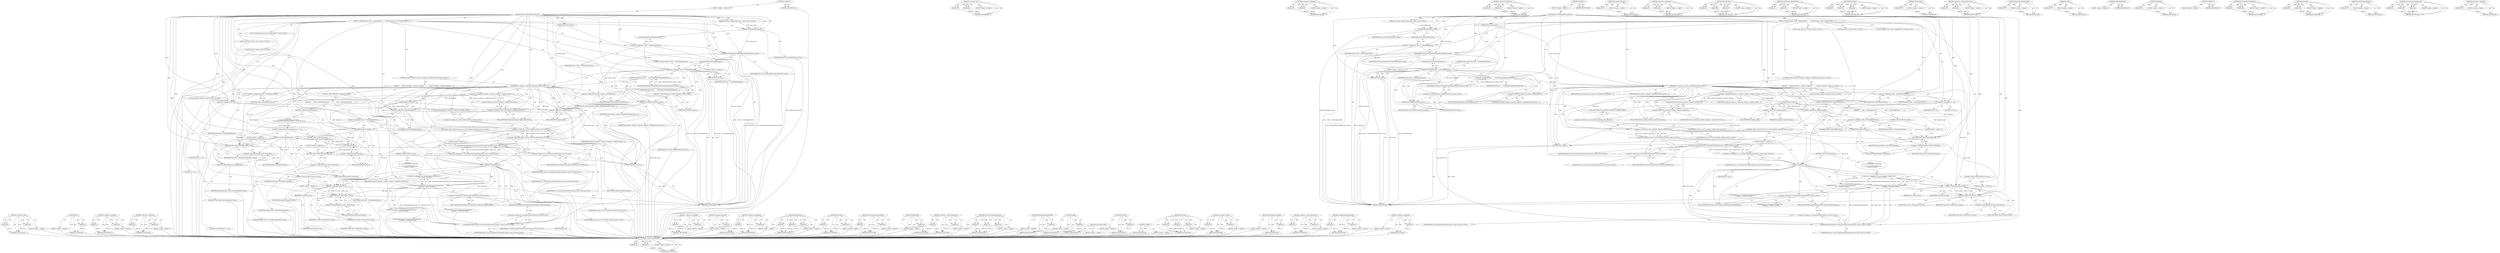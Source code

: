 digraph "&lt;operator&gt;.logicalNot" {
vulnerable_231 [label=<(METHOD,&lt;operator&gt;.logicalAnd)>];
vulnerable_232 [label=<(PARAM,p1)>];
vulnerable_233 [label=<(PARAM,p2)>];
vulnerable_234 [label=<(BLOCK,&lt;empty&gt;,&lt;empty&gt;)>];
vulnerable_235 [label=<(METHOD_RETURN,ANY)>];
vulnerable_210 [label=<(METHOD,&lt;operator&gt;.and)>];
vulnerable_211 [label=<(PARAM,p1)>];
vulnerable_212 [label=<(PARAM,p2)>];
vulnerable_213 [label=<(BLOCK,&lt;empty&gt;,&lt;empty&gt;)>];
vulnerable_214 [label=<(METHOD_RETURN,ANY)>];
vulnerable_164 [label=<(METHOD,&lt;operator&gt;.notEquals)>];
vulnerable_165 [label=<(PARAM,p1)>];
vulnerable_166 [label=<(PARAM,p2)>];
vulnerable_167 [label=<(BLOCK,&lt;empty&gt;,&lt;empty&gt;)>];
vulnerable_168 [label=<(METHOD_RETURN,ANY)>];
vulnerable_188 [label=<(METHOD,&lt;operator&gt;.fieldAccess)>];
vulnerable_189 [label=<(PARAM,p1)>];
vulnerable_190 [label=<(PARAM,p2)>];
vulnerable_191 [label=<(BLOCK,&lt;empty&gt;,&lt;empty&gt;)>];
vulnerable_192 [label=<(METHOD_RETURN,ANY)>];
vulnerable_6 [label=<(METHOD,&lt;global&gt;)<SUB>1</SUB>>];
vulnerable_7 [label=<(BLOCK,&lt;empty&gt;,&lt;empty&gt;)<SUB>1</SUB>>];
vulnerable_8 [label=<(METHOD,ProcessUnfilteredKeyPressEvent)<SUB>1</SUB>>];
vulnerable_9 [label="<(PARAM,const base::NativeEvent&amp; native_event)<SUB>2</SUB>>"];
vulnerable_10 [label=<(PARAM,guint32 ibus_keyval)<SUB>3</SUB>>];
vulnerable_11 [label=<(BLOCK,{
  DCHECK(native_event);

  TextInputClient* c...,{
  DCHECK(native_event);

  TextInputClient* c...)<SUB>3</SUB>>];
vulnerable_12 [label=<(DCHECK,DCHECK(native_event))<SUB>4</SUB>>];
vulnerable_13 [label=<(IDENTIFIER,native_event,DCHECK(native_event))<SUB>4</SUB>>];
vulnerable_14 [label="<(LOCAL,TextInputClient* client: TextInputClient*)<SUB>6</SUB>>"];
vulnerable_15 [label=<(&lt;operator&gt;.assignment,* client = GetTextInputClient())<SUB>6</SUB>>];
vulnerable_16 [label=<(IDENTIFIER,client,* client = GetTextInputClient())<SUB>6</SUB>>];
vulnerable_17 [label=<(GetTextInputClient,GetTextInputClient())<SUB>6</SUB>>];
vulnerable_18 [label=<(DispatchKeyEventPostIME,DispatchKeyEventPostIME(native_event))<SUB>7</SUB>>];
vulnerable_19 [label=<(IDENTIFIER,native_event,DispatchKeyEventPostIME(native_event))<SUB>7</SUB>>];
vulnerable_20 [label=<(CONTROL_STRUCTURE,IF,if (client != GetTextInputClient()))<SUB>9</SUB>>];
vulnerable_21 [label=<(&lt;operator&gt;.notEquals,client != GetTextInputClient())<SUB>9</SUB>>];
vulnerable_22 [label=<(IDENTIFIER,client,client != GetTextInputClient())<SUB>9</SUB>>];
vulnerable_23 [label=<(GetTextInputClient,GetTextInputClient())<SUB>9</SUB>>];
vulnerable_24 [label=<(BLOCK,&lt;empty&gt;,&lt;empty&gt;)<SUB>10</SUB>>];
vulnerable_25 [label=<(RETURN,return;,return;)<SUB>10</SUB>>];
vulnerable_26 [label="<(LOCAL,const uint32 state: uint32)<SUB>12</SUB>>"];
vulnerable_27 [label=<(&lt;operator&gt;.assignment,state =
      EventFlagsFromXFlags(GetKeyEvent(...)<SUB>12</SUB>>];
vulnerable_28 [label=<(IDENTIFIER,state,state =
      EventFlagsFromXFlags(GetKeyEvent(...)<SUB>12</SUB>>];
vulnerable_29 [label=<(EventFlagsFromXFlags,EventFlagsFromXFlags(GetKeyEvent(native_event)-...)<SUB>13</SUB>>];
vulnerable_30 [label=<(&lt;operator&gt;.indirectFieldAccess,GetKeyEvent(native_event)-&gt;state)<SUB>13</SUB>>];
vulnerable_31 [label=<(GetKeyEvent,GetKeyEvent(native_event))<SUB>13</SUB>>];
vulnerable_32 [label=<(IDENTIFIER,native_event,GetKeyEvent(native_event))<SUB>13</SUB>>];
vulnerable_33 [label=<(FIELD_IDENTIFIER,state,state)<SUB>13</SUB>>];
vulnerable_34 [label=<(CONTROL_STRUCTURE,IF,if (character_composer_.FilterKeyPress(ibus_keyval, state)))<SUB>15</SUB>>];
vulnerable_35 [label=<(FilterKeyPress,character_composer_.FilterKeyPress(ibus_keyval,...)<SUB>15</SUB>>];
vulnerable_36 [label=<(&lt;operator&gt;.fieldAccess,character_composer_.FilterKeyPress)<SUB>15</SUB>>];
vulnerable_37 [label=<(IDENTIFIER,character_composer_,character_composer_.FilterKeyPress(ibus_keyval,...)<SUB>15</SUB>>];
vulnerable_38 [label=<(FIELD_IDENTIFIER,FilterKeyPress,FilterKeyPress)<SUB>15</SUB>>];
vulnerable_39 [label=<(IDENTIFIER,ibus_keyval,character_composer_.FilterKeyPress(ibus_keyval,...)<SUB>15</SUB>>];
vulnerable_40 [label=<(IDENTIFIER,state,character_composer_.FilterKeyPress(ibus_keyval,...)<SUB>15</SUB>>];
vulnerable_41 [label=<(BLOCK,{
     string16 composed = character_composer_....,{
     string16 composed = character_composer_....)<SUB>15</SUB>>];
vulnerable_42 [label="<(LOCAL,string16 composed: string16)<SUB>16</SUB>>"];
vulnerable_43 [label=<(&lt;operator&gt;.assignment,composed = character_composer_.composed_charact...)<SUB>16</SUB>>];
vulnerable_44 [label=<(IDENTIFIER,composed,composed = character_composer_.composed_charact...)<SUB>16</SUB>>];
vulnerable_45 [label=<(composed_character,character_composer_.composed_character())<SUB>16</SUB>>];
vulnerable_46 [label=<(&lt;operator&gt;.fieldAccess,character_composer_.composed_character)<SUB>16</SUB>>];
vulnerable_47 [label=<(IDENTIFIER,character_composer_,character_composer_.composed_character())<SUB>16</SUB>>];
vulnerable_48 [label=<(FIELD_IDENTIFIER,composed_character,composed_character)<SUB>16</SUB>>];
vulnerable_49 [label=<(CONTROL_STRUCTURE,IF,if (!composed.empty()))<SUB>17</SUB>>];
vulnerable_50 [label=<(&lt;operator&gt;.logicalNot,!composed.empty())<SUB>17</SUB>>];
vulnerable_51 [label=<(empty,composed.empty())<SUB>17</SUB>>];
vulnerable_52 [label=<(&lt;operator&gt;.fieldAccess,composed.empty)<SUB>17</SUB>>];
vulnerable_53 [label=<(IDENTIFIER,composed,composed.empty())<SUB>17</SUB>>];
vulnerable_54 [label=<(FIELD_IDENTIFIER,empty,empty)<SUB>17</SUB>>];
vulnerable_55 [label=<(BLOCK,{
       client = GetTextInputClient();
      i...,{
       client = GetTextInputClient();
      i...)<SUB>17</SUB>>];
vulnerable_56 [label=<(&lt;operator&gt;.assignment,client = GetTextInputClient())<SUB>18</SUB>>];
vulnerable_57 [label=<(IDENTIFIER,client,client = GetTextInputClient())<SUB>18</SUB>>];
vulnerable_58 [label=<(GetTextInputClient,GetTextInputClient())<SUB>18</SUB>>];
vulnerable_59 [label=<(CONTROL_STRUCTURE,IF,if (client))<SUB>19</SUB>>];
vulnerable_60 [label=<(IDENTIFIER,client,if (client))<SUB>19</SUB>>];
vulnerable_61 [label=<(BLOCK,&lt;empty&gt;,&lt;empty&gt;)<SUB>20</SUB>>];
vulnerable_62 [label=<(InsertText,client-&gt;InsertText(composed))<SUB>20</SUB>>];
vulnerable_63 [label=<(&lt;operator&gt;.indirectFieldAccess,client-&gt;InsertText)<SUB>20</SUB>>];
vulnerable_64 [label=<(IDENTIFIER,client,client-&gt;InsertText(composed))<SUB>20</SUB>>];
vulnerable_65 [label=<(FIELD_IDENTIFIER,InsertText,InsertText)<SUB>20</SUB>>];
vulnerable_66 [label=<(IDENTIFIER,composed,client-&gt;InsertText(composed))<SUB>20</SUB>>];
vulnerable_67 [label=<(RETURN,return;,return;)<SUB>22</SUB>>];
vulnerable_68 [label=<(&lt;operator&gt;.assignment,client = GetTextInputClient())<SUB>25</SUB>>];
vulnerable_69 [label=<(IDENTIFIER,client,client = GetTextInputClient())<SUB>25</SUB>>];
vulnerable_70 [label=<(GetTextInputClient,GetTextInputClient())<SUB>25</SUB>>];
vulnerable_71 [label="<(LOCAL,uint16 ch: uint16)<SUB>27</SUB>>"];
vulnerable_72 [label=<(&lt;operator&gt;.assignment,ch = 0)<SUB>27</SUB>>];
vulnerable_73 [label=<(IDENTIFIER,ch,ch = 0)<SUB>27</SUB>>];
vulnerable_74 [label=<(LITERAL,0,ch = 0)<SUB>27</SUB>>];
vulnerable_75 [label="<(CONTROL_STRUCTURE,IF,if (!(state &amp; ui::EF_CONTROL_DOWN)))<SUB>28</SUB>>"];
vulnerable_76 [label="<(&lt;operator&gt;.logicalNot,!(state &amp; ui::EF_CONTROL_DOWN))<SUB>28</SUB>>"];
vulnerable_77 [label="<(&lt;operator&gt;.and,state &amp; ui::EF_CONTROL_DOWN)<SUB>28</SUB>>"];
vulnerable_78 [label="<(IDENTIFIER,state,state &amp; ui::EF_CONTROL_DOWN)<SUB>28</SUB>>"];
vulnerable_79 [label="<(&lt;operator&gt;.fieldAccess,ui::EF_CONTROL_DOWN)<SUB>28</SUB>>"];
vulnerable_80 [label="<(IDENTIFIER,ui,state &amp; ui::EF_CONTROL_DOWN)<SUB>28</SUB>>"];
vulnerable_81 [label=<(FIELD_IDENTIFIER,EF_CONTROL_DOWN,EF_CONTROL_DOWN)<SUB>28</SUB>>];
vulnerable_82 [label=<(BLOCK,&lt;empty&gt;,&lt;empty&gt;)<SUB>29</SUB>>];
vulnerable_83 [label="<(&lt;operator&gt;.assignment,ch = ui::GetCharacterFromXEvent(native_event))<SUB>29</SUB>>"];
vulnerable_84 [label="<(IDENTIFIER,ch,ch = ui::GetCharacterFromXEvent(native_event))<SUB>29</SUB>>"];
vulnerable_85 [label="<(ui.GetCharacterFromXEvent,ui::GetCharacterFromXEvent(native_event))<SUB>29</SUB>>"];
vulnerable_86 [label="<(&lt;operator&gt;.fieldAccess,ui::GetCharacterFromXEvent)<SUB>29</SUB>>"];
vulnerable_87 [label="<(IDENTIFIER,ui,ui::GetCharacterFromXEvent(native_event))<SUB>29</SUB>>"];
vulnerable_88 [label=<(FIELD_IDENTIFIER,GetCharacterFromXEvent,GetCharacterFromXEvent)<SUB>29</SUB>>];
vulnerable_89 [label="<(IDENTIFIER,native_event,ui::GetCharacterFromXEvent(native_event))<SUB>29</SUB>>"];
vulnerable_90 [label=<(CONTROL_STRUCTURE,IF,if (!ch))<SUB>30</SUB>>];
vulnerable_91 [label=<(&lt;operator&gt;.logicalNot,!ch)<SUB>30</SUB>>];
vulnerable_92 [label=<(IDENTIFIER,ch,!ch)<SUB>30</SUB>>];
vulnerable_93 [label="<(BLOCK,{
    ch = ui::GetCharacterFromKeyCode(
       ...,{
    ch = ui::GetCharacterFromKeyCode(
       ...)<SUB>30</SUB>>"];
vulnerable_94 [label="<(&lt;operator&gt;.assignment,ch = ui::GetCharacterFromKeyCode(
        ui::K...)<SUB>31</SUB>>"];
vulnerable_95 [label="<(IDENTIFIER,ch,ch = ui::GetCharacterFromKeyCode(
        ui::K...)<SUB>31</SUB>>"];
vulnerable_96 [label="<(ui.GetCharacterFromKeyCode,ui::GetCharacterFromKeyCode(
        ui::Keyboa...)<SUB>31</SUB>>"];
vulnerable_97 [label="<(&lt;operator&gt;.fieldAccess,ui::GetCharacterFromKeyCode)<SUB>31</SUB>>"];
vulnerable_98 [label="<(IDENTIFIER,ui,ui::GetCharacterFromKeyCode(
        ui::Keyboa...)<SUB>31</SUB>>"];
vulnerable_99 [label=<(FIELD_IDENTIFIER,GetCharacterFromKeyCode,GetCharacterFromKeyCode)<SUB>31</SUB>>];
vulnerable_100 [label="<(ui.KeyboardCodeFromNative,ui::KeyboardCodeFromNative(native_event))<SUB>32</SUB>>"];
vulnerable_101 [label="<(&lt;operator&gt;.fieldAccess,ui::KeyboardCodeFromNative)<SUB>32</SUB>>"];
vulnerable_102 [label="<(IDENTIFIER,ui,ui::KeyboardCodeFromNative(native_event))<SUB>32</SUB>>"];
vulnerable_103 [label=<(FIELD_IDENTIFIER,KeyboardCodeFromNative,KeyboardCodeFromNative)<SUB>32</SUB>>];
vulnerable_104 [label="<(IDENTIFIER,native_event,ui::KeyboardCodeFromNative(native_event))<SUB>32</SUB>>"];
vulnerable_105 [label="<(IDENTIFIER,state,ui::GetCharacterFromKeyCode(
        ui::Keyboa...)<SUB>32</SUB>>"];
vulnerable_106 [label=<(CONTROL_STRUCTURE,IF,if (client &amp;&amp; ch))<SUB>35</SUB>>];
vulnerable_107 [label=<(&lt;operator&gt;.logicalAnd,client &amp;&amp; ch)<SUB>35</SUB>>];
vulnerable_108 [label=<(IDENTIFIER,client,client &amp;&amp; ch)<SUB>35</SUB>>];
vulnerable_109 [label=<(IDENTIFIER,ch,client &amp;&amp; ch)<SUB>35</SUB>>];
vulnerable_110 [label=<(BLOCK,&lt;empty&gt;,&lt;empty&gt;)<SUB>36</SUB>>];
vulnerable_111 [label=<(InsertChar,client-&gt;InsertChar(ch, state))<SUB>36</SUB>>];
vulnerable_112 [label=<(&lt;operator&gt;.indirectFieldAccess,client-&gt;InsertChar)<SUB>36</SUB>>];
vulnerable_113 [label=<(IDENTIFIER,client,client-&gt;InsertChar(ch, state))<SUB>36</SUB>>];
vulnerable_114 [label=<(FIELD_IDENTIFIER,InsertChar,InsertChar)<SUB>36</SUB>>];
vulnerable_115 [label=<(IDENTIFIER,ch,client-&gt;InsertChar(ch, state))<SUB>36</SUB>>];
vulnerable_116 [label=<(IDENTIFIER,state,client-&gt;InsertChar(ch, state))<SUB>36</SUB>>];
vulnerable_117 [label=<(METHOD_RETURN,void)<SUB>1</SUB>>];
vulnerable_119 [label=<(METHOD_RETURN,ANY)<SUB>1</SUB>>];
vulnerable_193 [label=<(METHOD,composed_character)>];
vulnerable_194 [label=<(PARAM,p1)>];
vulnerable_195 [label=<(BLOCK,&lt;empty&gt;,&lt;empty&gt;)>];
vulnerable_196 [label=<(METHOD_RETURN,ANY)>];
vulnerable_152 [label=<(METHOD,&lt;operator&gt;.assignment)>];
vulnerable_153 [label=<(PARAM,p1)>];
vulnerable_154 [label=<(PARAM,p2)>];
vulnerable_155 [label=<(BLOCK,&lt;empty&gt;,&lt;empty&gt;)>];
vulnerable_156 [label=<(METHOD_RETURN,ANY)>];
vulnerable_182 [label=<(METHOD,FilterKeyPress)>];
vulnerable_183 [label=<(PARAM,p1)>];
vulnerable_184 [label=<(PARAM,p2)>];
vulnerable_185 [label=<(PARAM,p3)>];
vulnerable_186 [label=<(BLOCK,&lt;empty&gt;,&lt;empty&gt;)>];
vulnerable_187 [label=<(METHOD_RETURN,ANY)>];
vulnerable_226 [label=<(METHOD,ui.KeyboardCodeFromNative)>];
vulnerable_227 [label=<(PARAM,p1)>];
vulnerable_228 [label=<(PARAM,p2)>];
vulnerable_229 [label=<(BLOCK,&lt;empty&gt;,&lt;empty&gt;)>];
vulnerable_230 [label=<(METHOD_RETURN,ANY)>];
vulnerable_236 [label=<(METHOD,InsertChar)>];
vulnerable_237 [label=<(PARAM,p1)>];
vulnerable_238 [label=<(PARAM,p2)>];
vulnerable_239 [label=<(PARAM,p3)>];
vulnerable_240 [label=<(BLOCK,&lt;empty&gt;,&lt;empty&gt;)>];
vulnerable_241 [label=<(METHOD_RETURN,ANY)>];
vulnerable_178 [label=<(METHOD,GetKeyEvent)>];
vulnerable_179 [label=<(PARAM,p1)>];
vulnerable_180 [label=<(BLOCK,&lt;empty&gt;,&lt;empty&gt;)>];
vulnerable_181 [label=<(METHOD_RETURN,ANY)>];
vulnerable_173 [label=<(METHOD,&lt;operator&gt;.indirectFieldAccess)>];
vulnerable_174 [label=<(PARAM,p1)>];
vulnerable_175 [label=<(PARAM,p2)>];
vulnerable_176 [label=<(BLOCK,&lt;empty&gt;,&lt;empty&gt;)>];
vulnerable_177 [label=<(METHOD_RETURN,ANY)>];
vulnerable_160 [label=<(METHOD,DispatchKeyEventPostIME)>];
vulnerable_161 [label=<(PARAM,p1)>];
vulnerable_162 [label=<(BLOCK,&lt;empty&gt;,&lt;empty&gt;)>];
vulnerable_163 [label=<(METHOD_RETURN,ANY)>];
vulnerable_201 [label=<(METHOD,empty)>];
vulnerable_202 [label=<(PARAM,p1)>];
vulnerable_203 [label=<(BLOCK,&lt;empty&gt;,&lt;empty&gt;)>];
vulnerable_204 [label=<(METHOD_RETURN,ANY)>];
vulnerable_157 [label=<(METHOD,GetTextInputClient)>];
vulnerable_158 [label=<(BLOCK,&lt;empty&gt;,&lt;empty&gt;)>];
vulnerable_159 [label=<(METHOD_RETURN,ANY)>];
vulnerable_148 [label=<(METHOD,DCHECK)>];
vulnerable_149 [label=<(PARAM,p1)>];
vulnerable_150 [label=<(BLOCK,&lt;empty&gt;,&lt;empty&gt;)>];
vulnerable_151 [label=<(METHOD_RETURN,ANY)>];
vulnerable_142 [label=<(METHOD,&lt;global&gt;)<SUB>1</SUB>>];
vulnerable_143 [label=<(BLOCK,&lt;empty&gt;,&lt;empty&gt;)>];
vulnerable_144 [label=<(METHOD_RETURN,ANY)>];
vulnerable_215 [label=<(METHOD,ui.GetCharacterFromXEvent)>];
vulnerable_216 [label=<(PARAM,p1)>];
vulnerable_217 [label=<(PARAM,p2)>];
vulnerable_218 [label=<(BLOCK,&lt;empty&gt;,&lt;empty&gt;)>];
vulnerable_219 [label=<(METHOD_RETURN,ANY)>];
vulnerable_205 [label=<(METHOD,InsertText)>];
vulnerable_206 [label=<(PARAM,p1)>];
vulnerable_207 [label=<(PARAM,p2)>];
vulnerable_208 [label=<(BLOCK,&lt;empty&gt;,&lt;empty&gt;)>];
vulnerable_209 [label=<(METHOD_RETURN,ANY)>];
vulnerable_169 [label=<(METHOD,EventFlagsFromXFlags)>];
vulnerable_170 [label=<(PARAM,p1)>];
vulnerable_171 [label=<(BLOCK,&lt;empty&gt;,&lt;empty&gt;)>];
vulnerable_172 [label=<(METHOD_RETURN,ANY)>];
vulnerable_220 [label=<(METHOD,ui.GetCharacterFromKeyCode)>];
vulnerable_221 [label=<(PARAM,p1)>];
vulnerable_222 [label=<(PARAM,p2)>];
vulnerable_223 [label=<(PARAM,p3)>];
vulnerable_224 [label=<(BLOCK,&lt;empty&gt;,&lt;empty&gt;)>];
vulnerable_225 [label=<(METHOD_RETURN,ANY)>];
vulnerable_197 [label=<(METHOD,&lt;operator&gt;.logicalNot)>];
vulnerable_198 [label=<(PARAM,p1)>];
vulnerable_199 [label=<(BLOCK,&lt;empty&gt;,&lt;empty&gt;)>];
vulnerable_200 [label=<(METHOD_RETURN,ANY)>];
fixed_248 [label=<(METHOD,&lt;operator&gt;.and)>];
fixed_249 [label=<(PARAM,p1)>];
fixed_250 [label=<(PARAM,p2)>];
fixed_251 [label=<(BLOCK,&lt;empty&gt;,&lt;empty&gt;)>];
fixed_252 [label=<(METHOD_RETURN,ANY)>];
fixed_228 [label=<(METHOD,size)>];
fixed_229 [label=<(PARAM,p1)>];
fixed_230 [label=<(BLOCK,&lt;empty&gt;,&lt;empty&gt;)>];
fixed_231 [label=<(METHOD_RETURN,ANY)>];
fixed_182 [label=<(METHOD,&lt;operator&gt;.notEquals)>];
fixed_183 [label=<(PARAM,p1)>];
fixed_184 [label=<(PARAM,p2)>];
fixed_185 [label=<(BLOCK,&lt;empty&gt;,&lt;empty&gt;)>];
fixed_186 [label=<(METHOD_RETURN,ANY)>];
fixed_206 [label=<(METHOD,&lt;operator&gt;.fieldAccess)>];
fixed_207 [label=<(PARAM,p1)>];
fixed_208 [label=<(PARAM,p2)>];
fixed_209 [label=<(BLOCK,&lt;empty&gt;,&lt;empty&gt;)>];
fixed_210 [label=<(METHOD_RETURN,ANY)>];
fixed_6 [label=<(METHOD,&lt;global&gt;)<SUB>1</SUB>>];
fixed_7 [label=<(BLOCK,&lt;empty&gt;,&lt;empty&gt;)<SUB>1</SUB>>];
fixed_8 [label=<(METHOD,ProcessUnfilteredKeyPressEvent)<SUB>1</SUB>>];
fixed_9 [label="<(PARAM,const base::NativeEvent&amp; native_event)<SUB>2</SUB>>"];
fixed_10 [label=<(PARAM,guint32 ibus_keyval)<SUB>3</SUB>>];
fixed_11 [label=<(BLOCK,{
  DCHECK(native_event);

  TextInputClient* c...,{
  DCHECK(native_event);

  TextInputClient* c...)<SUB>3</SUB>>];
fixed_12 [label=<(DCHECK,DCHECK(native_event))<SUB>4</SUB>>];
fixed_13 [label=<(IDENTIFIER,native_event,DCHECK(native_event))<SUB>4</SUB>>];
fixed_14 [label="<(LOCAL,TextInputClient* client: TextInputClient*)<SUB>6</SUB>>"];
fixed_15 [label=<(&lt;operator&gt;.assignment,* client = GetTextInputClient())<SUB>6</SUB>>];
fixed_16 [label=<(IDENTIFIER,client,* client = GetTextInputClient())<SUB>6</SUB>>];
fixed_17 [label=<(GetTextInputClient,GetTextInputClient())<SUB>6</SUB>>];
fixed_18 [label=<(DispatchKeyEventPostIME,DispatchKeyEventPostIME(native_event))<SUB>7</SUB>>];
fixed_19 [label=<(IDENTIFIER,native_event,DispatchKeyEventPostIME(native_event))<SUB>7</SUB>>];
fixed_20 [label=<(CONTROL_STRUCTURE,IF,if (client != GetTextInputClient()))<SUB>9</SUB>>];
fixed_21 [label=<(&lt;operator&gt;.notEquals,client != GetTextInputClient())<SUB>9</SUB>>];
fixed_22 [label=<(IDENTIFIER,client,client != GetTextInputClient())<SUB>9</SUB>>];
fixed_23 [label=<(GetTextInputClient,GetTextInputClient())<SUB>9</SUB>>];
fixed_24 [label=<(BLOCK,&lt;empty&gt;,&lt;empty&gt;)<SUB>10</SUB>>];
fixed_25 [label=<(RETURN,return;,return;)<SUB>10</SUB>>];
fixed_26 [label="<(LOCAL,const uint32 state: uint32)<SUB>12</SUB>>"];
fixed_27 [label=<(&lt;operator&gt;.assignment,state =
      EventFlagsFromXFlags(GetKeyEvent(...)<SUB>12</SUB>>];
fixed_28 [label=<(IDENTIFIER,state,state =
      EventFlagsFromXFlags(GetKeyEvent(...)<SUB>12</SUB>>];
fixed_29 [label=<(EventFlagsFromXFlags,EventFlagsFromXFlags(GetKeyEvent(native_event)-...)<SUB>13</SUB>>];
fixed_30 [label=<(&lt;operator&gt;.indirectFieldAccess,GetKeyEvent(native_event)-&gt;state)<SUB>13</SUB>>];
fixed_31 [label=<(GetKeyEvent,GetKeyEvent(native_event))<SUB>13</SUB>>];
fixed_32 [label=<(IDENTIFIER,native_event,GetKeyEvent(native_event))<SUB>13</SUB>>];
fixed_33 [label=<(FIELD_IDENTIFIER,state,state)<SUB>13</SUB>>];
fixed_34 [label=<(CONTROL_STRUCTURE,IF,if (character_composer_.FilterKeyPress(ibus_keyval, state)))<SUB>15</SUB>>];
fixed_35 [label=<(FilterKeyPress,character_composer_.FilterKeyPress(ibus_keyval,...)<SUB>15</SUB>>];
fixed_36 [label=<(&lt;operator&gt;.fieldAccess,character_composer_.FilterKeyPress)<SUB>15</SUB>>];
fixed_37 [label=<(IDENTIFIER,character_composer_,character_composer_.FilterKeyPress(ibus_keyval,...)<SUB>15</SUB>>];
fixed_38 [label=<(FIELD_IDENTIFIER,FilterKeyPress,FilterKeyPress)<SUB>15</SUB>>];
fixed_39 [label=<(IDENTIFIER,ibus_keyval,character_composer_.FilterKeyPress(ibus_keyval,...)<SUB>15</SUB>>];
fixed_40 [label=<(IDENTIFIER,state,character_composer_.FilterKeyPress(ibus_keyval,...)<SUB>15</SUB>>];
fixed_41 [label=<(BLOCK,{
     string16 composed = character_composer_....,{
     string16 composed = character_composer_....)<SUB>15</SUB>>];
fixed_42 [label="<(LOCAL,string16 composed: string16)<SUB>16</SUB>>"];
fixed_43 [label=<(&lt;operator&gt;.assignment,composed = character_composer_.composed_charact...)<SUB>16</SUB>>];
fixed_44 [label=<(IDENTIFIER,composed,composed = character_composer_.composed_charact...)<SUB>16</SUB>>];
fixed_45 [label=<(composed_character,character_composer_.composed_character())<SUB>16</SUB>>];
fixed_46 [label=<(&lt;operator&gt;.fieldAccess,character_composer_.composed_character)<SUB>16</SUB>>];
fixed_47 [label=<(IDENTIFIER,character_composer_,character_composer_.composed_character())<SUB>16</SUB>>];
fixed_48 [label=<(FIELD_IDENTIFIER,composed_character,composed_character)<SUB>16</SUB>>];
fixed_49 [label=<(CONTROL_STRUCTURE,IF,if (!composed.empty()))<SUB>17</SUB>>];
fixed_50 [label=<(&lt;operator&gt;.logicalNot,!composed.empty())<SUB>17</SUB>>];
fixed_51 [label=<(empty,composed.empty())<SUB>17</SUB>>];
fixed_52 [label=<(&lt;operator&gt;.fieldAccess,composed.empty)<SUB>17</SUB>>];
fixed_53 [label=<(IDENTIFIER,composed,composed.empty())<SUB>17</SUB>>];
fixed_54 [label=<(FIELD_IDENTIFIER,empty,empty)<SUB>17</SUB>>];
fixed_55 [label=<(BLOCK,{
       client = GetTextInputClient();
      i...,{
       client = GetTextInputClient();
      i...)<SUB>17</SUB>>];
fixed_56 [label=<(&lt;operator&gt;.assignment,client = GetTextInputClient())<SUB>18</SUB>>];
fixed_57 [label=<(IDENTIFIER,client,client = GetTextInputClient())<SUB>18</SUB>>];
fixed_58 [label=<(GetTextInputClient,GetTextInputClient())<SUB>18</SUB>>];
fixed_59 [label=<(CONTROL_STRUCTURE,IF,if (client))<SUB>19</SUB>>];
fixed_60 [label=<(IDENTIFIER,client,if (client))<SUB>19</SUB>>];
fixed_61 [label="<(BLOCK,{
        // TODO(hashimoto): Send correct DOM ...,{
        // TODO(hashimoto): Send correct DOM ...)<SUB>19</SUB>>"];
fixed_62 [label=<(CONTROL_STRUCTURE,IF,if (composed.size() == 1))<SUB>23</SUB>>];
fixed_63 [label=<(&lt;operator&gt;.equals,composed.size() == 1)<SUB>23</SUB>>];
fixed_64 [label=<(size,composed.size())<SUB>23</SUB>>];
fixed_65 [label=<(&lt;operator&gt;.fieldAccess,composed.size)<SUB>23</SUB>>];
fixed_66 [label=<(IDENTIFIER,composed,composed.size())<SUB>23</SUB>>];
fixed_67 [label=<(FIELD_IDENTIFIER,size,size)<SUB>23</SUB>>];
fixed_68 [label=<(LITERAL,1,composed.size() == 1)<SUB>23</SUB>>];
fixed_69 [label=<(BLOCK,&lt;empty&gt;,&lt;empty&gt;)<SUB>24</SUB>>];
fixed_70 [label=<(InsertChar,client-&gt;InsertChar(composed[0], state))<SUB>24</SUB>>];
fixed_71 [label=<(&lt;operator&gt;.indirectFieldAccess,client-&gt;InsertChar)<SUB>24</SUB>>];
fixed_72 [label=<(IDENTIFIER,client,client-&gt;InsertChar(composed[0], state))<SUB>24</SUB>>];
fixed_73 [label=<(FIELD_IDENTIFIER,InsertChar,InsertChar)<SUB>24</SUB>>];
fixed_74 [label=<(&lt;operator&gt;.indirectIndexAccess,composed[0])<SUB>24</SUB>>];
fixed_75 [label=<(IDENTIFIER,composed,client-&gt;InsertChar(composed[0], state))<SUB>24</SUB>>];
fixed_76 [label=<(LITERAL,0,client-&gt;InsertChar(composed[0], state))<SUB>24</SUB>>];
fixed_77 [label=<(IDENTIFIER,state,client-&gt;InsertChar(composed[0], state))<SUB>24</SUB>>];
fixed_78 [label=<(CONTROL_STRUCTURE,ELSE,else)<SUB>26</SUB>>];
fixed_79 [label=<(BLOCK,&lt;empty&gt;,&lt;empty&gt;)<SUB>26</SUB>>];
fixed_80 [label=<(InsertText,client-&gt;InsertText(composed))<SUB>26</SUB>>];
fixed_81 [label=<(&lt;operator&gt;.indirectFieldAccess,client-&gt;InsertText)<SUB>26</SUB>>];
fixed_82 [label=<(IDENTIFIER,client,client-&gt;InsertText(composed))<SUB>26</SUB>>];
fixed_83 [label=<(FIELD_IDENTIFIER,InsertText,InsertText)<SUB>26</SUB>>];
fixed_84 [label=<(IDENTIFIER,composed,client-&gt;InsertText(composed))<SUB>26</SUB>>];
fixed_85 [label=<(RETURN,return;,return;)<SUB>29</SUB>>];
fixed_86 [label=<(&lt;operator&gt;.assignment,client = GetTextInputClient())<SUB>32</SUB>>];
fixed_87 [label=<(IDENTIFIER,client,client = GetTextInputClient())<SUB>32</SUB>>];
fixed_88 [label=<(GetTextInputClient,GetTextInputClient())<SUB>32</SUB>>];
fixed_89 [label="<(LOCAL,uint16 ch: uint16)<SUB>34</SUB>>"];
fixed_90 [label=<(&lt;operator&gt;.assignment,ch = 0)<SUB>34</SUB>>];
fixed_91 [label=<(IDENTIFIER,ch,ch = 0)<SUB>34</SUB>>];
fixed_92 [label=<(LITERAL,0,ch = 0)<SUB>34</SUB>>];
fixed_93 [label="<(CONTROL_STRUCTURE,IF,if (!(state &amp; ui::EF_CONTROL_DOWN)))<SUB>35</SUB>>"];
fixed_94 [label="<(&lt;operator&gt;.logicalNot,!(state &amp; ui::EF_CONTROL_DOWN))<SUB>35</SUB>>"];
fixed_95 [label="<(&lt;operator&gt;.and,state &amp; ui::EF_CONTROL_DOWN)<SUB>35</SUB>>"];
fixed_96 [label="<(IDENTIFIER,state,state &amp; ui::EF_CONTROL_DOWN)<SUB>35</SUB>>"];
fixed_97 [label="<(&lt;operator&gt;.fieldAccess,ui::EF_CONTROL_DOWN)<SUB>35</SUB>>"];
fixed_98 [label="<(IDENTIFIER,ui,state &amp; ui::EF_CONTROL_DOWN)<SUB>35</SUB>>"];
fixed_99 [label=<(FIELD_IDENTIFIER,EF_CONTROL_DOWN,EF_CONTROL_DOWN)<SUB>35</SUB>>];
fixed_100 [label=<(BLOCK,&lt;empty&gt;,&lt;empty&gt;)<SUB>36</SUB>>];
fixed_101 [label="<(&lt;operator&gt;.assignment,ch = ui::GetCharacterFromXEvent(native_event))<SUB>36</SUB>>"];
fixed_102 [label="<(IDENTIFIER,ch,ch = ui::GetCharacterFromXEvent(native_event))<SUB>36</SUB>>"];
fixed_103 [label="<(ui.GetCharacterFromXEvent,ui::GetCharacterFromXEvent(native_event))<SUB>36</SUB>>"];
fixed_104 [label="<(&lt;operator&gt;.fieldAccess,ui::GetCharacterFromXEvent)<SUB>36</SUB>>"];
fixed_105 [label="<(IDENTIFIER,ui,ui::GetCharacterFromXEvent(native_event))<SUB>36</SUB>>"];
fixed_106 [label=<(FIELD_IDENTIFIER,GetCharacterFromXEvent,GetCharacterFromXEvent)<SUB>36</SUB>>];
fixed_107 [label="<(IDENTIFIER,native_event,ui::GetCharacterFromXEvent(native_event))<SUB>36</SUB>>"];
fixed_108 [label=<(CONTROL_STRUCTURE,IF,if (!ch))<SUB>37</SUB>>];
fixed_109 [label=<(&lt;operator&gt;.logicalNot,!ch)<SUB>37</SUB>>];
fixed_110 [label=<(IDENTIFIER,ch,!ch)<SUB>37</SUB>>];
fixed_111 [label="<(BLOCK,{
    ch = ui::GetCharacterFromKeyCode(
       ...,{
    ch = ui::GetCharacterFromKeyCode(
       ...)<SUB>37</SUB>>"];
fixed_112 [label="<(&lt;operator&gt;.assignment,ch = ui::GetCharacterFromKeyCode(
        ui::K...)<SUB>38</SUB>>"];
fixed_113 [label="<(IDENTIFIER,ch,ch = ui::GetCharacterFromKeyCode(
        ui::K...)<SUB>38</SUB>>"];
fixed_114 [label="<(ui.GetCharacterFromKeyCode,ui::GetCharacterFromKeyCode(
        ui::Keyboa...)<SUB>38</SUB>>"];
fixed_115 [label="<(&lt;operator&gt;.fieldAccess,ui::GetCharacterFromKeyCode)<SUB>38</SUB>>"];
fixed_116 [label="<(IDENTIFIER,ui,ui::GetCharacterFromKeyCode(
        ui::Keyboa...)<SUB>38</SUB>>"];
fixed_117 [label=<(FIELD_IDENTIFIER,GetCharacterFromKeyCode,GetCharacterFromKeyCode)<SUB>38</SUB>>];
fixed_118 [label="<(ui.KeyboardCodeFromNative,ui::KeyboardCodeFromNative(native_event))<SUB>39</SUB>>"];
fixed_119 [label="<(&lt;operator&gt;.fieldAccess,ui::KeyboardCodeFromNative)<SUB>39</SUB>>"];
fixed_120 [label="<(IDENTIFIER,ui,ui::KeyboardCodeFromNative(native_event))<SUB>39</SUB>>"];
fixed_121 [label=<(FIELD_IDENTIFIER,KeyboardCodeFromNative,KeyboardCodeFromNative)<SUB>39</SUB>>];
fixed_122 [label="<(IDENTIFIER,native_event,ui::KeyboardCodeFromNative(native_event))<SUB>39</SUB>>"];
fixed_123 [label="<(IDENTIFIER,state,ui::GetCharacterFromKeyCode(
        ui::Keyboa...)<SUB>39</SUB>>"];
fixed_124 [label=<(CONTROL_STRUCTURE,IF,if (client &amp;&amp; ch))<SUB>42</SUB>>];
fixed_125 [label=<(&lt;operator&gt;.logicalAnd,client &amp;&amp; ch)<SUB>42</SUB>>];
fixed_126 [label=<(IDENTIFIER,client,client &amp;&amp; ch)<SUB>42</SUB>>];
fixed_127 [label=<(IDENTIFIER,ch,client &amp;&amp; ch)<SUB>42</SUB>>];
fixed_128 [label=<(BLOCK,&lt;empty&gt;,&lt;empty&gt;)<SUB>43</SUB>>];
fixed_129 [label=<(InsertChar,client-&gt;InsertChar(ch, state))<SUB>43</SUB>>];
fixed_130 [label=<(&lt;operator&gt;.indirectFieldAccess,client-&gt;InsertChar)<SUB>43</SUB>>];
fixed_131 [label=<(IDENTIFIER,client,client-&gt;InsertChar(ch, state))<SUB>43</SUB>>];
fixed_132 [label=<(FIELD_IDENTIFIER,InsertChar,InsertChar)<SUB>43</SUB>>];
fixed_133 [label=<(IDENTIFIER,ch,client-&gt;InsertChar(ch, state))<SUB>43</SUB>>];
fixed_134 [label=<(IDENTIFIER,state,client-&gt;InsertChar(ch, state))<SUB>43</SUB>>];
fixed_135 [label=<(METHOD_RETURN,void)<SUB>1</SUB>>];
fixed_137 [label=<(METHOD_RETURN,ANY)<SUB>1</SUB>>];
fixed_269 [label=<(METHOD,&lt;operator&gt;.logicalAnd)>];
fixed_270 [label=<(PARAM,p1)>];
fixed_271 [label=<(PARAM,p2)>];
fixed_272 [label=<(BLOCK,&lt;empty&gt;,&lt;empty&gt;)>];
fixed_273 [label=<(METHOD_RETURN,ANY)>];
fixed_211 [label=<(METHOD,composed_character)>];
fixed_212 [label=<(PARAM,p1)>];
fixed_213 [label=<(BLOCK,&lt;empty&gt;,&lt;empty&gt;)>];
fixed_214 [label=<(METHOD_RETURN,ANY)>];
fixed_170 [label=<(METHOD,&lt;operator&gt;.assignment)>];
fixed_171 [label=<(PARAM,p1)>];
fixed_172 [label=<(PARAM,p2)>];
fixed_173 [label=<(BLOCK,&lt;empty&gt;,&lt;empty&gt;)>];
fixed_174 [label=<(METHOD_RETURN,ANY)>];
fixed_200 [label=<(METHOD,FilterKeyPress)>];
fixed_201 [label=<(PARAM,p1)>];
fixed_202 [label=<(PARAM,p2)>];
fixed_203 [label=<(PARAM,p3)>];
fixed_204 [label=<(BLOCK,&lt;empty&gt;,&lt;empty&gt;)>];
fixed_205 [label=<(METHOD_RETURN,ANY)>];
fixed_243 [label=<(METHOD,InsertText)>];
fixed_244 [label=<(PARAM,p1)>];
fixed_245 [label=<(PARAM,p2)>];
fixed_246 [label=<(BLOCK,&lt;empty&gt;,&lt;empty&gt;)>];
fixed_247 [label=<(METHOD_RETURN,ANY)>];
fixed_253 [label=<(METHOD,ui.GetCharacterFromXEvent)>];
fixed_254 [label=<(PARAM,p1)>];
fixed_255 [label=<(PARAM,p2)>];
fixed_256 [label=<(BLOCK,&lt;empty&gt;,&lt;empty&gt;)>];
fixed_257 [label=<(METHOD_RETURN,ANY)>];
fixed_196 [label=<(METHOD,GetKeyEvent)>];
fixed_197 [label=<(PARAM,p1)>];
fixed_198 [label=<(BLOCK,&lt;empty&gt;,&lt;empty&gt;)>];
fixed_199 [label=<(METHOD_RETURN,ANY)>];
fixed_191 [label=<(METHOD,&lt;operator&gt;.indirectFieldAccess)>];
fixed_192 [label=<(PARAM,p1)>];
fixed_193 [label=<(PARAM,p2)>];
fixed_194 [label=<(BLOCK,&lt;empty&gt;,&lt;empty&gt;)>];
fixed_195 [label=<(METHOD_RETURN,ANY)>];
fixed_258 [label=<(METHOD,ui.GetCharacterFromKeyCode)>];
fixed_259 [label=<(PARAM,p1)>];
fixed_260 [label=<(PARAM,p2)>];
fixed_261 [label=<(PARAM,p3)>];
fixed_262 [label=<(BLOCK,&lt;empty&gt;,&lt;empty&gt;)>];
fixed_263 [label=<(METHOD_RETURN,ANY)>];
fixed_178 [label=<(METHOD,DispatchKeyEventPostIME)>];
fixed_179 [label=<(PARAM,p1)>];
fixed_180 [label=<(BLOCK,&lt;empty&gt;,&lt;empty&gt;)>];
fixed_181 [label=<(METHOD_RETURN,ANY)>];
fixed_219 [label=<(METHOD,empty)>];
fixed_220 [label=<(PARAM,p1)>];
fixed_221 [label=<(BLOCK,&lt;empty&gt;,&lt;empty&gt;)>];
fixed_222 [label=<(METHOD_RETURN,ANY)>];
fixed_175 [label=<(METHOD,GetTextInputClient)>];
fixed_176 [label=<(BLOCK,&lt;empty&gt;,&lt;empty&gt;)>];
fixed_177 [label=<(METHOD_RETURN,ANY)>];
fixed_166 [label=<(METHOD,DCHECK)>];
fixed_167 [label=<(PARAM,p1)>];
fixed_168 [label=<(BLOCK,&lt;empty&gt;,&lt;empty&gt;)>];
fixed_169 [label=<(METHOD_RETURN,ANY)>];
fixed_160 [label=<(METHOD,&lt;global&gt;)<SUB>1</SUB>>];
fixed_161 [label=<(BLOCK,&lt;empty&gt;,&lt;empty&gt;)>];
fixed_162 [label=<(METHOD_RETURN,ANY)>];
fixed_232 [label=<(METHOD,InsertChar)>];
fixed_233 [label=<(PARAM,p1)>];
fixed_234 [label=<(PARAM,p2)>];
fixed_235 [label=<(PARAM,p3)>];
fixed_236 [label=<(BLOCK,&lt;empty&gt;,&lt;empty&gt;)>];
fixed_237 [label=<(METHOD_RETURN,ANY)>];
fixed_223 [label=<(METHOD,&lt;operator&gt;.equals)>];
fixed_224 [label=<(PARAM,p1)>];
fixed_225 [label=<(PARAM,p2)>];
fixed_226 [label=<(BLOCK,&lt;empty&gt;,&lt;empty&gt;)>];
fixed_227 [label=<(METHOD_RETURN,ANY)>];
fixed_187 [label=<(METHOD,EventFlagsFromXFlags)>];
fixed_188 [label=<(PARAM,p1)>];
fixed_189 [label=<(BLOCK,&lt;empty&gt;,&lt;empty&gt;)>];
fixed_190 [label=<(METHOD_RETURN,ANY)>];
fixed_238 [label=<(METHOD,&lt;operator&gt;.indirectIndexAccess)>];
fixed_239 [label=<(PARAM,p1)>];
fixed_240 [label=<(PARAM,p2)>];
fixed_241 [label=<(BLOCK,&lt;empty&gt;,&lt;empty&gt;)>];
fixed_242 [label=<(METHOD_RETURN,ANY)>];
fixed_264 [label=<(METHOD,ui.KeyboardCodeFromNative)>];
fixed_265 [label=<(PARAM,p1)>];
fixed_266 [label=<(PARAM,p2)>];
fixed_267 [label=<(BLOCK,&lt;empty&gt;,&lt;empty&gt;)>];
fixed_268 [label=<(METHOD_RETURN,ANY)>];
fixed_215 [label=<(METHOD,&lt;operator&gt;.logicalNot)>];
fixed_216 [label=<(PARAM,p1)>];
fixed_217 [label=<(BLOCK,&lt;empty&gt;,&lt;empty&gt;)>];
fixed_218 [label=<(METHOD_RETURN,ANY)>];
vulnerable_231 -> vulnerable_232  [key=0, label="AST: "];
vulnerable_231 -> vulnerable_232  [key=1, label="DDG: "];
vulnerable_231 -> vulnerable_234  [key=0, label="AST: "];
vulnerable_231 -> vulnerable_233  [key=0, label="AST: "];
vulnerable_231 -> vulnerable_233  [key=1, label="DDG: "];
vulnerable_231 -> vulnerable_235  [key=0, label="AST: "];
vulnerable_231 -> vulnerable_235  [key=1, label="CFG: "];
vulnerable_232 -> vulnerable_235  [key=0, label="DDG: p1"];
vulnerable_233 -> vulnerable_235  [key=0, label="DDG: p2"];
vulnerable_210 -> vulnerable_211  [key=0, label="AST: "];
vulnerable_210 -> vulnerable_211  [key=1, label="DDG: "];
vulnerable_210 -> vulnerable_213  [key=0, label="AST: "];
vulnerable_210 -> vulnerable_212  [key=0, label="AST: "];
vulnerable_210 -> vulnerable_212  [key=1, label="DDG: "];
vulnerable_210 -> vulnerable_214  [key=0, label="AST: "];
vulnerable_210 -> vulnerable_214  [key=1, label="CFG: "];
vulnerable_211 -> vulnerable_214  [key=0, label="DDG: p1"];
vulnerable_212 -> vulnerable_214  [key=0, label="DDG: p2"];
vulnerable_164 -> vulnerable_165  [key=0, label="AST: "];
vulnerable_164 -> vulnerable_165  [key=1, label="DDG: "];
vulnerable_164 -> vulnerable_167  [key=0, label="AST: "];
vulnerable_164 -> vulnerable_166  [key=0, label="AST: "];
vulnerable_164 -> vulnerable_166  [key=1, label="DDG: "];
vulnerable_164 -> vulnerable_168  [key=0, label="AST: "];
vulnerable_164 -> vulnerable_168  [key=1, label="CFG: "];
vulnerable_165 -> vulnerable_168  [key=0, label="DDG: p1"];
vulnerable_166 -> vulnerable_168  [key=0, label="DDG: p2"];
vulnerable_188 -> vulnerable_189  [key=0, label="AST: "];
vulnerable_188 -> vulnerable_189  [key=1, label="DDG: "];
vulnerable_188 -> vulnerable_191  [key=0, label="AST: "];
vulnerable_188 -> vulnerable_190  [key=0, label="AST: "];
vulnerable_188 -> vulnerable_190  [key=1, label="DDG: "];
vulnerable_188 -> vulnerable_192  [key=0, label="AST: "];
vulnerable_188 -> vulnerable_192  [key=1, label="CFG: "];
vulnerable_189 -> vulnerable_192  [key=0, label="DDG: p1"];
vulnerable_190 -> vulnerable_192  [key=0, label="DDG: p2"];
vulnerable_6 -> vulnerable_7  [key=0, label="AST: "];
vulnerable_6 -> vulnerable_119  [key=0, label="AST: "];
vulnerable_6 -> vulnerable_119  [key=1, label="CFG: "];
vulnerable_7 -> vulnerable_8  [key=0, label="AST: "];
vulnerable_8 -> vulnerable_9  [key=0, label="AST: "];
vulnerable_8 -> vulnerable_9  [key=1, label="DDG: "];
vulnerable_8 -> vulnerable_10  [key=0, label="AST: "];
vulnerable_8 -> vulnerable_10  [key=1, label="DDG: "];
vulnerable_8 -> vulnerable_11  [key=0, label="AST: "];
vulnerable_8 -> vulnerable_117  [key=0, label="AST: "];
vulnerable_8 -> vulnerable_12  [key=0, label="CFG: "];
vulnerable_8 -> vulnerable_12  [key=1, label="DDG: "];
vulnerable_8 -> vulnerable_15  [key=0, label="DDG: "];
vulnerable_8 -> vulnerable_68  [key=0, label="DDG: "];
vulnerable_8 -> vulnerable_72  [key=0, label="DDG: "];
vulnerable_8 -> vulnerable_18  [key=0, label="DDG: "];
vulnerable_8 -> vulnerable_21  [key=0, label="DDG: "];
vulnerable_8 -> vulnerable_25  [key=0, label="DDG: "];
vulnerable_8 -> vulnerable_35  [key=0, label="DDG: "];
vulnerable_8 -> vulnerable_67  [key=0, label="DDG: "];
vulnerable_8 -> vulnerable_91  [key=0, label="DDG: "];
vulnerable_8 -> vulnerable_107  [key=0, label="DDG: "];
vulnerable_8 -> vulnerable_77  [key=0, label="DDG: "];
vulnerable_8 -> vulnerable_111  [key=0, label="DDG: "];
vulnerable_8 -> vulnerable_31  [key=0, label="DDG: "];
vulnerable_8 -> vulnerable_56  [key=0, label="DDG: "];
vulnerable_8 -> vulnerable_85  [key=0, label="DDG: "];
vulnerable_8 -> vulnerable_96  [key=0, label="DDG: "];
vulnerable_8 -> vulnerable_60  [key=0, label="DDG: "];
vulnerable_8 -> vulnerable_100  [key=0, label="DDG: "];
vulnerable_8 -> vulnerable_62  [key=0, label="DDG: "];
vulnerable_9 -> vulnerable_12  [key=0, label="DDG: native_event"];
vulnerable_10 -> vulnerable_117  [key=0, label="DDG: ibus_keyval"];
vulnerable_10 -> vulnerable_35  [key=0, label="DDG: ibus_keyval"];
vulnerable_11 -> vulnerable_12  [key=0, label="AST: "];
vulnerable_11 -> vulnerable_14  [key=0, label="AST: "];
vulnerable_11 -> vulnerable_15  [key=0, label="AST: "];
vulnerable_11 -> vulnerable_18  [key=0, label="AST: "];
vulnerable_11 -> vulnerable_20  [key=0, label="AST: "];
vulnerable_11 -> vulnerable_26  [key=0, label="AST: "];
vulnerable_11 -> vulnerable_27  [key=0, label="AST: "];
vulnerable_11 -> vulnerable_34  [key=0, label="AST: "];
vulnerable_11 -> vulnerable_68  [key=0, label="AST: "];
vulnerable_11 -> vulnerable_71  [key=0, label="AST: "];
vulnerable_11 -> vulnerable_72  [key=0, label="AST: "];
vulnerable_11 -> vulnerable_75  [key=0, label="AST: "];
vulnerable_11 -> vulnerable_90  [key=0, label="AST: "];
vulnerable_11 -> vulnerable_106  [key=0, label="AST: "];
vulnerable_12 -> vulnerable_13  [key=0, label="AST: "];
vulnerable_12 -> vulnerable_17  [key=0, label="CFG: "];
vulnerable_12 -> vulnerable_117  [key=0, label="DDG: DCHECK(native_event)"];
vulnerable_12 -> vulnerable_18  [key=0, label="DDG: native_event"];
vulnerable_15 -> vulnerable_16  [key=0, label="AST: "];
vulnerable_15 -> vulnerable_17  [key=0, label="AST: "];
vulnerable_15 -> vulnerable_18  [key=0, label="CFG: "];
vulnerable_15 -> vulnerable_117  [key=0, label="DDG: * client = GetTextInputClient()"];
vulnerable_15 -> vulnerable_21  [key=0, label="DDG: client"];
vulnerable_17 -> vulnerable_15  [key=0, label="CFG: "];
vulnerable_18 -> vulnerable_19  [key=0, label="AST: "];
vulnerable_18 -> vulnerable_23  [key=0, label="CFG: "];
vulnerable_18 -> vulnerable_117  [key=0, label="DDG: native_event"];
vulnerable_18 -> vulnerable_117  [key=1, label="DDG: DispatchKeyEventPostIME(native_event)"];
vulnerable_18 -> vulnerable_31  [key=0, label="DDG: native_event"];
vulnerable_20 -> vulnerable_21  [key=0, label="AST: "];
vulnerable_20 -> vulnerable_24  [key=0, label="AST: "];
vulnerable_21 -> vulnerable_22  [key=0, label="AST: "];
vulnerable_21 -> vulnerable_23  [key=0, label="AST: "];
vulnerable_21 -> vulnerable_25  [key=0, label="CFG: "];
vulnerable_21 -> vulnerable_25  [key=1, label="CDG: "];
vulnerable_21 -> vulnerable_31  [key=0, label="CFG: "];
vulnerable_21 -> vulnerable_31  [key=1, label="CDG: "];
vulnerable_21 -> vulnerable_117  [key=0, label="DDG: client"];
vulnerable_21 -> vulnerable_117  [key=1, label="DDG: GetTextInputClient()"];
vulnerable_21 -> vulnerable_117  [key=2, label="DDG: client != GetTextInputClient()"];
vulnerable_21 -> vulnerable_30  [key=0, label="CDG: "];
vulnerable_21 -> vulnerable_38  [key=0, label="CDG: "];
vulnerable_21 -> vulnerable_27  [key=0, label="CDG: "];
vulnerable_21 -> vulnerable_29  [key=0, label="CDG: "];
vulnerable_21 -> vulnerable_35  [key=0, label="CDG: "];
vulnerable_21 -> vulnerable_33  [key=0, label="CDG: "];
vulnerable_21 -> vulnerable_36  [key=0, label="CDG: "];
vulnerable_23 -> vulnerable_21  [key=0, label="CFG: "];
vulnerable_24 -> vulnerable_25  [key=0, label="AST: "];
vulnerable_25 -> vulnerable_117  [key=0, label="CFG: "];
vulnerable_25 -> vulnerable_117  [key=1, label="DDG: &lt;RET&gt;"];
vulnerable_27 -> vulnerable_28  [key=0, label="AST: "];
vulnerable_27 -> vulnerable_29  [key=0, label="AST: "];
vulnerable_27 -> vulnerable_38  [key=0, label="CFG: "];
vulnerable_27 -> vulnerable_35  [key=0, label="DDG: state"];
vulnerable_29 -> vulnerable_30  [key=0, label="AST: "];
vulnerable_29 -> vulnerable_27  [key=0, label="CFG: "];
vulnerable_29 -> vulnerable_27  [key=1, label="DDG: GetKeyEvent(native_event)-&gt;state"];
vulnerable_30 -> vulnerable_31  [key=0, label="AST: "];
vulnerable_30 -> vulnerable_33  [key=0, label="AST: "];
vulnerable_30 -> vulnerable_29  [key=0, label="CFG: "];
vulnerable_31 -> vulnerable_32  [key=0, label="AST: "];
vulnerable_31 -> vulnerable_33  [key=0, label="CFG: "];
vulnerable_31 -> vulnerable_85  [key=0, label="DDG: native_event"];
vulnerable_31 -> vulnerable_100  [key=0, label="DDG: native_event"];
vulnerable_33 -> vulnerable_30  [key=0, label="CFG: "];
vulnerable_34 -> vulnerable_35  [key=0, label="AST: "];
vulnerable_34 -> vulnerable_41  [key=0, label="AST: "];
vulnerable_35 -> vulnerable_36  [key=0, label="AST: "];
vulnerable_35 -> vulnerable_39  [key=0, label="AST: "];
vulnerable_35 -> vulnerable_40  [key=0, label="AST: "];
vulnerable_35 -> vulnerable_48  [key=0, label="CFG: "];
vulnerable_35 -> vulnerable_48  [key=1, label="CDG: "];
vulnerable_35 -> vulnerable_70  [key=0, label="CFG: "];
vulnerable_35 -> vulnerable_70  [key=1, label="CDG: "];
vulnerable_35 -> vulnerable_77  [key=0, label="DDG: state"];
vulnerable_35 -> vulnerable_77  [key=1, label="CDG: "];
vulnerable_35 -> vulnerable_107  [key=0, label="CDG: "];
vulnerable_35 -> vulnerable_68  [key=0, label="CDG: "];
vulnerable_35 -> vulnerable_51  [key=0, label="CDG: "];
vulnerable_35 -> vulnerable_52  [key=0, label="CDG: "];
vulnerable_35 -> vulnerable_46  [key=0, label="CDG: "];
vulnerable_35 -> vulnerable_81  [key=0, label="CDG: "];
vulnerable_35 -> vulnerable_72  [key=0, label="CDG: "];
vulnerable_35 -> vulnerable_67  [key=0, label="CDG: "];
vulnerable_35 -> vulnerable_45  [key=0, label="CDG: "];
vulnerable_35 -> vulnerable_76  [key=0, label="CDG: "];
vulnerable_35 -> vulnerable_50  [key=0, label="CDG: "];
vulnerable_35 -> vulnerable_91  [key=0, label="CDG: "];
vulnerable_35 -> vulnerable_54  [key=0, label="CDG: "];
vulnerable_35 -> vulnerable_79  [key=0, label="CDG: "];
vulnerable_35 -> vulnerable_43  [key=0, label="CDG: "];
vulnerable_36 -> vulnerable_37  [key=0, label="AST: "];
vulnerable_36 -> vulnerable_38  [key=0, label="AST: "];
vulnerable_36 -> vulnerable_35  [key=0, label="CFG: "];
vulnerable_38 -> vulnerable_36  [key=0, label="CFG: "];
vulnerable_41 -> vulnerable_42  [key=0, label="AST: "];
vulnerable_41 -> vulnerable_43  [key=0, label="AST: "];
vulnerable_41 -> vulnerable_49  [key=0, label="AST: "];
vulnerable_41 -> vulnerable_67  [key=0, label="AST: "];
vulnerable_43 -> vulnerable_44  [key=0, label="AST: "];
vulnerable_43 -> vulnerable_45  [key=0, label="AST: "];
vulnerable_43 -> vulnerable_54  [key=0, label="CFG: "];
vulnerable_43 -> vulnerable_51  [key=0, label="DDG: composed"];
vulnerable_43 -> vulnerable_62  [key=0, label="DDG: composed"];
vulnerable_45 -> vulnerable_46  [key=0, label="AST: "];
vulnerable_45 -> vulnerable_43  [key=0, label="CFG: "];
vulnerable_45 -> vulnerable_43  [key=1, label="DDG: character_composer_.composed_character"];
vulnerable_46 -> vulnerable_47  [key=0, label="AST: "];
vulnerable_46 -> vulnerable_48  [key=0, label="AST: "];
vulnerable_46 -> vulnerable_45  [key=0, label="CFG: "];
vulnerable_48 -> vulnerable_46  [key=0, label="CFG: "];
vulnerable_49 -> vulnerable_50  [key=0, label="AST: "];
vulnerable_49 -> vulnerable_55  [key=0, label="AST: "];
vulnerable_50 -> vulnerable_51  [key=0, label="AST: "];
vulnerable_50 -> vulnerable_67  [key=0, label="CFG: "];
vulnerable_50 -> vulnerable_58  [key=0, label="CFG: "];
vulnerable_50 -> vulnerable_58  [key=1, label="CDG: "];
vulnerable_50 -> vulnerable_60  [key=0, label="CDG: "];
vulnerable_50 -> vulnerable_56  [key=0, label="CDG: "];
vulnerable_51 -> vulnerable_52  [key=0, label="AST: "];
vulnerable_51 -> vulnerable_50  [key=0, label="CFG: "];
vulnerable_51 -> vulnerable_50  [key=1, label="DDG: composed.empty"];
vulnerable_51 -> vulnerable_62  [key=0, label="DDG: composed.empty"];
vulnerable_52 -> vulnerable_53  [key=0, label="AST: "];
vulnerable_52 -> vulnerable_54  [key=0, label="AST: "];
vulnerable_52 -> vulnerable_51  [key=0, label="CFG: "];
vulnerable_54 -> vulnerable_52  [key=0, label="CFG: "];
vulnerable_55 -> vulnerable_56  [key=0, label="AST: "];
vulnerable_55 -> vulnerable_59  [key=0, label="AST: "];
vulnerable_56 -> vulnerable_57  [key=0, label="AST: "];
vulnerable_56 -> vulnerable_58  [key=0, label="AST: "];
vulnerable_56 -> vulnerable_60  [key=0, label="CFG: "];
vulnerable_56 -> vulnerable_62  [key=0, label="DDG: client"];
vulnerable_58 -> vulnerable_56  [key=0, label="CFG: "];
vulnerable_59 -> vulnerable_60  [key=0, label="AST: "];
vulnerable_59 -> vulnerable_61  [key=0, label="AST: "];
vulnerable_60 -> vulnerable_67  [key=0, label="CFG: "];
vulnerable_60 -> vulnerable_65  [key=0, label="CFG: "];
vulnerable_60 -> vulnerable_65  [key=1, label="CDG: "];
vulnerable_60 -> vulnerable_63  [key=0, label="CDG: "];
vulnerable_60 -> vulnerable_62  [key=0, label="CDG: "];
vulnerable_61 -> vulnerable_62  [key=0, label="AST: "];
vulnerable_62 -> vulnerable_63  [key=0, label="AST: "];
vulnerable_62 -> vulnerable_66  [key=0, label="AST: "];
vulnerable_62 -> vulnerable_67  [key=0, label="CFG: "];
vulnerable_63 -> vulnerable_64  [key=0, label="AST: "];
vulnerable_63 -> vulnerable_65  [key=0, label="AST: "];
vulnerable_63 -> vulnerable_62  [key=0, label="CFG: "];
vulnerable_65 -> vulnerable_63  [key=0, label="CFG: "];
vulnerable_67 -> vulnerable_117  [key=0, label="CFG: "];
vulnerable_67 -> vulnerable_117  [key=1, label="DDG: &lt;RET&gt;"];
vulnerable_68 -> vulnerable_69  [key=0, label="AST: "];
vulnerable_68 -> vulnerable_70  [key=0, label="AST: "];
vulnerable_68 -> vulnerable_72  [key=0, label="CFG: "];
vulnerable_68 -> vulnerable_107  [key=0, label="DDG: client"];
vulnerable_70 -> vulnerable_68  [key=0, label="CFG: "];
vulnerable_72 -> vulnerable_73  [key=0, label="AST: "];
vulnerable_72 -> vulnerable_74  [key=0, label="AST: "];
vulnerable_72 -> vulnerable_81  [key=0, label="CFG: "];
vulnerable_72 -> vulnerable_91  [key=0, label="DDG: ch"];
vulnerable_75 -> vulnerable_76  [key=0, label="AST: "];
vulnerable_75 -> vulnerable_82  [key=0, label="AST: "];
vulnerable_76 -> vulnerable_77  [key=0, label="AST: "];
vulnerable_76 -> vulnerable_88  [key=0, label="CFG: "];
vulnerable_76 -> vulnerable_88  [key=1, label="CDG: "];
vulnerable_76 -> vulnerable_91  [key=0, label="CFG: "];
vulnerable_76 -> vulnerable_85  [key=0, label="CDG: "];
vulnerable_76 -> vulnerable_83  [key=0, label="CDG: "];
vulnerable_76 -> vulnerable_86  [key=0, label="CDG: "];
vulnerable_77 -> vulnerable_78  [key=0, label="AST: "];
vulnerable_77 -> vulnerable_79  [key=0, label="AST: "];
vulnerable_77 -> vulnerable_76  [key=0, label="CFG: "];
vulnerable_77 -> vulnerable_76  [key=1, label="DDG: state"];
vulnerable_77 -> vulnerable_76  [key=2, label="DDG: ui::EF_CONTROL_DOWN"];
vulnerable_77 -> vulnerable_111  [key=0, label="DDG: state"];
vulnerable_77 -> vulnerable_96  [key=0, label="DDG: state"];
vulnerable_79 -> vulnerable_80  [key=0, label="AST: "];
vulnerable_79 -> vulnerable_81  [key=0, label="AST: "];
vulnerable_79 -> vulnerable_77  [key=0, label="CFG: "];
vulnerable_81 -> vulnerable_79  [key=0, label="CFG: "];
vulnerable_82 -> vulnerable_83  [key=0, label="AST: "];
vulnerable_83 -> vulnerable_84  [key=0, label="AST: "];
vulnerable_83 -> vulnerable_85  [key=0, label="AST: "];
vulnerable_83 -> vulnerable_91  [key=0, label="CFG: "];
vulnerable_83 -> vulnerable_91  [key=1, label="DDG: ch"];
vulnerable_85 -> vulnerable_86  [key=0, label="AST: "];
vulnerable_85 -> vulnerable_89  [key=0, label="AST: "];
vulnerable_85 -> vulnerable_83  [key=0, label="CFG: "];
vulnerable_85 -> vulnerable_83  [key=1, label="DDG: ui::GetCharacterFromXEvent"];
vulnerable_85 -> vulnerable_83  [key=2, label="DDG: native_event"];
vulnerable_85 -> vulnerable_100  [key=0, label="DDG: native_event"];
vulnerable_86 -> vulnerable_87  [key=0, label="AST: "];
vulnerable_86 -> vulnerable_88  [key=0, label="AST: "];
vulnerable_86 -> vulnerable_85  [key=0, label="CFG: "];
vulnerable_88 -> vulnerable_86  [key=0, label="CFG: "];
vulnerable_90 -> vulnerable_91  [key=0, label="AST: "];
vulnerable_90 -> vulnerable_93  [key=0, label="AST: "];
vulnerable_91 -> vulnerable_92  [key=0, label="AST: "];
vulnerable_91 -> vulnerable_99  [key=0, label="CFG: "];
vulnerable_91 -> vulnerable_99  [key=1, label="CDG: "];
vulnerable_91 -> vulnerable_107  [key=0, label="CFG: "];
vulnerable_91 -> vulnerable_107  [key=1, label="DDG: ch"];
vulnerable_91 -> vulnerable_94  [key=0, label="CDG: "];
vulnerable_91 -> vulnerable_96  [key=0, label="CDG: "];
vulnerable_91 -> vulnerable_103  [key=0, label="CDG: "];
vulnerable_91 -> vulnerable_97  [key=0, label="CDG: "];
vulnerable_91 -> vulnerable_101  [key=0, label="CDG: "];
vulnerable_91 -> vulnerable_100  [key=0, label="CDG: "];
vulnerable_93 -> vulnerable_94  [key=0, label="AST: "];
vulnerable_94 -> vulnerable_95  [key=0, label="AST: "];
vulnerable_94 -> vulnerable_96  [key=0, label="AST: "];
vulnerable_94 -> vulnerable_107  [key=0, label="CFG: "];
vulnerable_94 -> vulnerable_107  [key=1, label="DDG: ch"];
vulnerable_96 -> vulnerable_97  [key=0, label="AST: "];
vulnerable_96 -> vulnerable_100  [key=0, label="AST: "];
vulnerable_96 -> vulnerable_105  [key=0, label="AST: "];
vulnerable_96 -> vulnerable_94  [key=0, label="CFG: "];
vulnerable_96 -> vulnerable_94  [key=1, label="DDG: ui::GetCharacterFromKeyCode"];
vulnerable_96 -> vulnerable_94  [key=2, label="DDG: ui::KeyboardCodeFromNative(native_event)"];
vulnerable_96 -> vulnerable_94  [key=3, label="DDG: state"];
vulnerable_96 -> vulnerable_111  [key=0, label="DDG: state"];
vulnerable_97 -> vulnerable_98  [key=0, label="AST: "];
vulnerable_97 -> vulnerable_99  [key=0, label="AST: "];
vulnerable_97 -> vulnerable_103  [key=0, label="CFG: "];
vulnerable_99 -> vulnerable_97  [key=0, label="CFG: "];
vulnerable_100 -> vulnerable_101  [key=0, label="AST: "];
vulnerable_100 -> vulnerable_104  [key=0, label="AST: "];
vulnerable_100 -> vulnerable_96  [key=0, label="CFG: "];
vulnerable_100 -> vulnerable_96  [key=1, label="DDG: ui::KeyboardCodeFromNative"];
vulnerable_100 -> vulnerable_96  [key=2, label="DDG: native_event"];
vulnerable_101 -> vulnerable_102  [key=0, label="AST: "];
vulnerable_101 -> vulnerable_103  [key=0, label="AST: "];
vulnerable_101 -> vulnerable_100  [key=0, label="CFG: "];
vulnerable_103 -> vulnerable_101  [key=0, label="CFG: "];
vulnerable_106 -> vulnerable_107  [key=0, label="AST: "];
vulnerable_106 -> vulnerable_110  [key=0, label="AST: "];
vulnerable_107 -> vulnerable_108  [key=0, label="AST: "];
vulnerable_107 -> vulnerable_109  [key=0, label="AST: "];
vulnerable_107 -> vulnerable_117  [key=0, label="CFG: "];
vulnerable_107 -> vulnerable_114  [key=0, label="CFG: "];
vulnerable_107 -> vulnerable_114  [key=1, label="CDG: "];
vulnerable_107 -> vulnerable_111  [key=0, label="DDG: client"];
vulnerable_107 -> vulnerable_111  [key=1, label="DDG: ch"];
vulnerable_107 -> vulnerable_111  [key=2, label="CDG: "];
vulnerable_107 -> vulnerable_112  [key=0, label="CDG: "];
vulnerable_110 -> vulnerable_111  [key=0, label="AST: "];
vulnerable_111 -> vulnerable_112  [key=0, label="AST: "];
vulnerable_111 -> vulnerable_115  [key=0, label="AST: "];
vulnerable_111 -> vulnerable_116  [key=0, label="AST: "];
vulnerable_111 -> vulnerable_117  [key=0, label="CFG: "];
vulnerable_112 -> vulnerable_113  [key=0, label="AST: "];
vulnerable_112 -> vulnerable_114  [key=0, label="AST: "];
vulnerable_112 -> vulnerable_111  [key=0, label="CFG: "];
vulnerable_114 -> vulnerable_112  [key=0, label="CFG: "];
vulnerable_193 -> vulnerable_194  [key=0, label="AST: "];
vulnerable_193 -> vulnerable_194  [key=1, label="DDG: "];
vulnerable_193 -> vulnerable_195  [key=0, label="AST: "];
vulnerable_193 -> vulnerable_196  [key=0, label="AST: "];
vulnerable_193 -> vulnerable_196  [key=1, label="CFG: "];
vulnerable_194 -> vulnerable_196  [key=0, label="DDG: p1"];
vulnerable_152 -> vulnerable_153  [key=0, label="AST: "];
vulnerable_152 -> vulnerable_153  [key=1, label="DDG: "];
vulnerable_152 -> vulnerable_155  [key=0, label="AST: "];
vulnerable_152 -> vulnerable_154  [key=0, label="AST: "];
vulnerable_152 -> vulnerable_154  [key=1, label="DDG: "];
vulnerable_152 -> vulnerable_156  [key=0, label="AST: "];
vulnerable_152 -> vulnerable_156  [key=1, label="CFG: "];
vulnerable_153 -> vulnerable_156  [key=0, label="DDG: p1"];
vulnerable_154 -> vulnerable_156  [key=0, label="DDG: p2"];
vulnerable_182 -> vulnerable_183  [key=0, label="AST: "];
vulnerable_182 -> vulnerable_183  [key=1, label="DDG: "];
vulnerable_182 -> vulnerable_186  [key=0, label="AST: "];
vulnerable_182 -> vulnerable_184  [key=0, label="AST: "];
vulnerable_182 -> vulnerable_184  [key=1, label="DDG: "];
vulnerable_182 -> vulnerable_187  [key=0, label="AST: "];
vulnerable_182 -> vulnerable_187  [key=1, label="CFG: "];
vulnerable_182 -> vulnerable_185  [key=0, label="AST: "];
vulnerable_182 -> vulnerable_185  [key=1, label="DDG: "];
vulnerable_183 -> vulnerable_187  [key=0, label="DDG: p1"];
vulnerable_184 -> vulnerable_187  [key=0, label="DDG: p2"];
vulnerable_185 -> vulnerable_187  [key=0, label="DDG: p3"];
vulnerable_226 -> vulnerable_227  [key=0, label="AST: "];
vulnerable_226 -> vulnerable_227  [key=1, label="DDG: "];
vulnerable_226 -> vulnerable_229  [key=0, label="AST: "];
vulnerable_226 -> vulnerable_228  [key=0, label="AST: "];
vulnerable_226 -> vulnerable_228  [key=1, label="DDG: "];
vulnerable_226 -> vulnerable_230  [key=0, label="AST: "];
vulnerable_226 -> vulnerable_230  [key=1, label="CFG: "];
vulnerable_227 -> vulnerable_230  [key=0, label="DDG: p1"];
vulnerable_228 -> vulnerable_230  [key=0, label="DDG: p2"];
vulnerable_236 -> vulnerable_237  [key=0, label="AST: "];
vulnerable_236 -> vulnerable_237  [key=1, label="DDG: "];
vulnerable_236 -> vulnerable_240  [key=0, label="AST: "];
vulnerable_236 -> vulnerable_238  [key=0, label="AST: "];
vulnerable_236 -> vulnerable_238  [key=1, label="DDG: "];
vulnerable_236 -> vulnerable_241  [key=0, label="AST: "];
vulnerable_236 -> vulnerable_241  [key=1, label="CFG: "];
vulnerable_236 -> vulnerable_239  [key=0, label="AST: "];
vulnerable_236 -> vulnerable_239  [key=1, label="DDG: "];
vulnerable_237 -> vulnerable_241  [key=0, label="DDG: p1"];
vulnerable_238 -> vulnerable_241  [key=0, label="DDG: p2"];
vulnerable_239 -> vulnerable_241  [key=0, label="DDG: p3"];
vulnerable_178 -> vulnerable_179  [key=0, label="AST: "];
vulnerable_178 -> vulnerable_179  [key=1, label="DDG: "];
vulnerable_178 -> vulnerable_180  [key=0, label="AST: "];
vulnerable_178 -> vulnerable_181  [key=0, label="AST: "];
vulnerable_178 -> vulnerable_181  [key=1, label="CFG: "];
vulnerable_179 -> vulnerable_181  [key=0, label="DDG: p1"];
vulnerable_173 -> vulnerable_174  [key=0, label="AST: "];
vulnerable_173 -> vulnerable_174  [key=1, label="DDG: "];
vulnerable_173 -> vulnerable_176  [key=0, label="AST: "];
vulnerable_173 -> vulnerable_175  [key=0, label="AST: "];
vulnerable_173 -> vulnerable_175  [key=1, label="DDG: "];
vulnerable_173 -> vulnerable_177  [key=0, label="AST: "];
vulnerable_173 -> vulnerable_177  [key=1, label="CFG: "];
vulnerable_174 -> vulnerable_177  [key=0, label="DDG: p1"];
vulnerable_175 -> vulnerable_177  [key=0, label="DDG: p2"];
vulnerable_160 -> vulnerable_161  [key=0, label="AST: "];
vulnerable_160 -> vulnerable_161  [key=1, label="DDG: "];
vulnerable_160 -> vulnerable_162  [key=0, label="AST: "];
vulnerable_160 -> vulnerable_163  [key=0, label="AST: "];
vulnerable_160 -> vulnerable_163  [key=1, label="CFG: "];
vulnerable_161 -> vulnerable_163  [key=0, label="DDG: p1"];
vulnerable_201 -> vulnerable_202  [key=0, label="AST: "];
vulnerable_201 -> vulnerable_202  [key=1, label="DDG: "];
vulnerable_201 -> vulnerable_203  [key=0, label="AST: "];
vulnerable_201 -> vulnerable_204  [key=0, label="AST: "];
vulnerable_201 -> vulnerable_204  [key=1, label="CFG: "];
vulnerable_202 -> vulnerable_204  [key=0, label="DDG: p1"];
vulnerable_157 -> vulnerable_158  [key=0, label="AST: "];
vulnerable_157 -> vulnerable_159  [key=0, label="AST: "];
vulnerable_157 -> vulnerable_159  [key=1, label="CFG: "];
vulnerable_148 -> vulnerable_149  [key=0, label="AST: "];
vulnerable_148 -> vulnerable_149  [key=1, label="DDG: "];
vulnerable_148 -> vulnerable_150  [key=0, label="AST: "];
vulnerable_148 -> vulnerable_151  [key=0, label="AST: "];
vulnerable_148 -> vulnerable_151  [key=1, label="CFG: "];
vulnerable_149 -> vulnerable_151  [key=0, label="DDG: p1"];
vulnerable_142 -> vulnerable_143  [key=0, label="AST: "];
vulnerable_142 -> vulnerable_144  [key=0, label="AST: "];
vulnerable_142 -> vulnerable_144  [key=1, label="CFG: "];
vulnerable_215 -> vulnerable_216  [key=0, label="AST: "];
vulnerable_215 -> vulnerable_216  [key=1, label="DDG: "];
vulnerable_215 -> vulnerable_218  [key=0, label="AST: "];
vulnerable_215 -> vulnerable_217  [key=0, label="AST: "];
vulnerable_215 -> vulnerable_217  [key=1, label="DDG: "];
vulnerable_215 -> vulnerable_219  [key=0, label="AST: "];
vulnerable_215 -> vulnerable_219  [key=1, label="CFG: "];
vulnerable_216 -> vulnerable_219  [key=0, label="DDG: p1"];
vulnerable_217 -> vulnerable_219  [key=0, label="DDG: p2"];
vulnerable_205 -> vulnerable_206  [key=0, label="AST: "];
vulnerable_205 -> vulnerable_206  [key=1, label="DDG: "];
vulnerable_205 -> vulnerable_208  [key=0, label="AST: "];
vulnerable_205 -> vulnerable_207  [key=0, label="AST: "];
vulnerable_205 -> vulnerable_207  [key=1, label="DDG: "];
vulnerable_205 -> vulnerable_209  [key=0, label="AST: "];
vulnerable_205 -> vulnerable_209  [key=1, label="CFG: "];
vulnerable_206 -> vulnerable_209  [key=0, label="DDG: p1"];
vulnerable_207 -> vulnerable_209  [key=0, label="DDG: p2"];
vulnerable_169 -> vulnerable_170  [key=0, label="AST: "];
vulnerable_169 -> vulnerable_170  [key=1, label="DDG: "];
vulnerable_169 -> vulnerable_171  [key=0, label="AST: "];
vulnerable_169 -> vulnerable_172  [key=0, label="AST: "];
vulnerable_169 -> vulnerable_172  [key=1, label="CFG: "];
vulnerable_170 -> vulnerable_172  [key=0, label="DDG: p1"];
vulnerable_220 -> vulnerable_221  [key=0, label="AST: "];
vulnerable_220 -> vulnerable_221  [key=1, label="DDG: "];
vulnerable_220 -> vulnerable_224  [key=0, label="AST: "];
vulnerable_220 -> vulnerable_222  [key=0, label="AST: "];
vulnerable_220 -> vulnerable_222  [key=1, label="DDG: "];
vulnerable_220 -> vulnerable_225  [key=0, label="AST: "];
vulnerable_220 -> vulnerable_225  [key=1, label="CFG: "];
vulnerable_220 -> vulnerable_223  [key=0, label="AST: "];
vulnerable_220 -> vulnerable_223  [key=1, label="DDG: "];
vulnerable_221 -> vulnerable_225  [key=0, label="DDG: p1"];
vulnerable_222 -> vulnerable_225  [key=0, label="DDG: p2"];
vulnerable_223 -> vulnerable_225  [key=0, label="DDG: p3"];
vulnerable_197 -> vulnerable_198  [key=0, label="AST: "];
vulnerable_197 -> vulnerable_198  [key=1, label="DDG: "];
vulnerable_197 -> vulnerable_199  [key=0, label="AST: "];
vulnerable_197 -> vulnerable_200  [key=0, label="AST: "];
vulnerable_197 -> vulnerable_200  [key=1, label="CFG: "];
vulnerable_198 -> vulnerable_200  [key=0, label="DDG: p1"];
fixed_248 -> fixed_249  [key=0, label="AST: "];
fixed_248 -> fixed_249  [key=1, label="DDG: "];
fixed_248 -> fixed_251  [key=0, label="AST: "];
fixed_248 -> fixed_250  [key=0, label="AST: "];
fixed_248 -> fixed_250  [key=1, label="DDG: "];
fixed_248 -> fixed_252  [key=0, label="AST: "];
fixed_248 -> fixed_252  [key=1, label="CFG: "];
fixed_249 -> fixed_252  [key=0, label="DDG: p1"];
fixed_250 -> fixed_252  [key=0, label="DDG: p2"];
fixed_251 -> vulnerable_231  [key=0];
fixed_252 -> vulnerable_231  [key=0];
fixed_228 -> fixed_229  [key=0, label="AST: "];
fixed_228 -> fixed_229  [key=1, label="DDG: "];
fixed_228 -> fixed_230  [key=0, label="AST: "];
fixed_228 -> fixed_231  [key=0, label="AST: "];
fixed_228 -> fixed_231  [key=1, label="CFG: "];
fixed_229 -> fixed_231  [key=0, label="DDG: p1"];
fixed_230 -> vulnerable_231  [key=0];
fixed_231 -> vulnerable_231  [key=0];
fixed_182 -> fixed_183  [key=0, label="AST: "];
fixed_182 -> fixed_183  [key=1, label="DDG: "];
fixed_182 -> fixed_185  [key=0, label="AST: "];
fixed_182 -> fixed_184  [key=0, label="AST: "];
fixed_182 -> fixed_184  [key=1, label="DDG: "];
fixed_182 -> fixed_186  [key=0, label="AST: "];
fixed_182 -> fixed_186  [key=1, label="CFG: "];
fixed_183 -> fixed_186  [key=0, label="DDG: p1"];
fixed_184 -> fixed_186  [key=0, label="DDG: p2"];
fixed_185 -> vulnerable_231  [key=0];
fixed_186 -> vulnerable_231  [key=0];
fixed_206 -> fixed_207  [key=0, label="AST: "];
fixed_206 -> fixed_207  [key=1, label="DDG: "];
fixed_206 -> fixed_209  [key=0, label="AST: "];
fixed_206 -> fixed_208  [key=0, label="AST: "];
fixed_206 -> fixed_208  [key=1, label="DDG: "];
fixed_206 -> fixed_210  [key=0, label="AST: "];
fixed_206 -> fixed_210  [key=1, label="CFG: "];
fixed_207 -> fixed_210  [key=0, label="DDG: p1"];
fixed_208 -> fixed_210  [key=0, label="DDG: p2"];
fixed_209 -> vulnerable_231  [key=0];
fixed_210 -> vulnerable_231  [key=0];
fixed_6 -> fixed_7  [key=0, label="AST: "];
fixed_6 -> fixed_137  [key=0, label="AST: "];
fixed_6 -> fixed_137  [key=1, label="CFG: "];
fixed_7 -> fixed_8  [key=0, label="AST: "];
fixed_8 -> fixed_9  [key=0, label="AST: "];
fixed_8 -> fixed_9  [key=1, label="DDG: "];
fixed_8 -> fixed_10  [key=0, label="AST: "];
fixed_8 -> fixed_10  [key=1, label="DDG: "];
fixed_8 -> fixed_11  [key=0, label="AST: "];
fixed_8 -> fixed_135  [key=0, label="AST: "];
fixed_8 -> fixed_12  [key=0, label="CFG: "];
fixed_8 -> fixed_12  [key=1, label="DDG: "];
fixed_8 -> fixed_15  [key=0, label="DDG: "];
fixed_8 -> fixed_86  [key=0, label="DDG: "];
fixed_8 -> fixed_90  [key=0, label="DDG: "];
fixed_8 -> fixed_18  [key=0, label="DDG: "];
fixed_8 -> fixed_21  [key=0, label="DDG: "];
fixed_8 -> fixed_25  [key=0, label="DDG: "];
fixed_8 -> fixed_35  [key=0, label="DDG: "];
fixed_8 -> fixed_85  [key=0, label="DDG: "];
fixed_8 -> fixed_109  [key=0, label="DDG: "];
fixed_8 -> fixed_125  [key=0, label="DDG: "];
fixed_8 -> fixed_95  [key=0, label="DDG: "];
fixed_8 -> fixed_129  [key=0, label="DDG: "];
fixed_8 -> fixed_31  [key=0, label="DDG: "];
fixed_8 -> fixed_56  [key=0, label="DDG: "];
fixed_8 -> fixed_103  [key=0, label="DDG: "];
fixed_8 -> fixed_114  [key=0, label="DDG: "];
fixed_8 -> fixed_60  [key=0, label="DDG: "];
fixed_8 -> fixed_118  [key=0, label="DDG: "];
fixed_8 -> fixed_63  [key=0, label="DDG: "];
fixed_8 -> fixed_70  [key=0, label="DDG: "];
fixed_8 -> fixed_80  [key=0, label="DDG: "];
fixed_9 -> fixed_12  [key=0, label="DDG: native_event"];
fixed_10 -> fixed_135  [key=0, label="DDG: ibus_keyval"];
fixed_10 -> fixed_35  [key=0, label="DDG: ibus_keyval"];
fixed_11 -> fixed_12  [key=0, label="AST: "];
fixed_11 -> fixed_14  [key=0, label="AST: "];
fixed_11 -> fixed_15  [key=0, label="AST: "];
fixed_11 -> fixed_18  [key=0, label="AST: "];
fixed_11 -> fixed_20  [key=0, label="AST: "];
fixed_11 -> fixed_26  [key=0, label="AST: "];
fixed_11 -> fixed_27  [key=0, label="AST: "];
fixed_11 -> fixed_34  [key=0, label="AST: "];
fixed_11 -> fixed_86  [key=0, label="AST: "];
fixed_11 -> fixed_89  [key=0, label="AST: "];
fixed_11 -> fixed_90  [key=0, label="AST: "];
fixed_11 -> fixed_93  [key=0, label="AST: "];
fixed_11 -> fixed_108  [key=0, label="AST: "];
fixed_11 -> fixed_124  [key=0, label="AST: "];
fixed_12 -> fixed_13  [key=0, label="AST: "];
fixed_12 -> fixed_17  [key=0, label="CFG: "];
fixed_12 -> fixed_135  [key=0, label="DDG: DCHECK(native_event)"];
fixed_12 -> fixed_18  [key=0, label="DDG: native_event"];
fixed_13 -> vulnerable_231  [key=0];
fixed_14 -> vulnerable_231  [key=0];
fixed_15 -> fixed_16  [key=0, label="AST: "];
fixed_15 -> fixed_17  [key=0, label="AST: "];
fixed_15 -> fixed_18  [key=0, label="CFG: "];
fixed_15 -> fixed_135  [key=0, label="DDG: * client = GetTextInputClient()"];
fixed_15 -> fixed_21  [key=0, label="DDG: client"];
fixed_16 -> vulnerable_231  [key=0];
fixed_17 -> fixed_15  [key=0, label="CFG: "];
fixed_18 -> fixed_19  [key=0, label="AST: "];
fixed_18 -> fixed_23  [key=0, label="CFG: "];
fixed_18 -> fixed_135  [key=0, label="DDG: native_event"];
fixed_18 -> fixed_135  [key=1, label="DDG: DispatchKeyEventPostIME(native_event)"];
fixed_18 -> fixed_31  [key=0, label="DDG: native_event"];
fixed_19 -> vulnerable_231  [key=0];
fixed_20 -> fixed_21  [key=0, label="AST: "];
fixed_20 -> fixed_24  [key=0, label="AST: "];
fixed_21 -> fixed_22  [key=0, label="AST: "];
fixed_21 -> fixed_23  [key=0, label="AST: "];
fixed_21 -> fixed_25  [key=0, label="CFG: "];
fixed_21 -> fixed_25  [key=1, label="CDG: "];
fixed_21 -> fixed_31  [key=0, label="CFG: "];
fixed_21 -> fixed_31  [key=1, label="CDG: "];
fixed_21 -> fixed_135  [key=0, label="DDG: client"];
fixed_21 -> fixed_135  [key=1, label="DDG: GetTextInputClient()"];
fixed_21 -> fixed_135  [key=2, label="DDG: client != GetTextInputClient()"];
fixed_21 -> fixed_30  [key=0, label="CDG: "];
fixed_21 -> fixed_38  [key=0, label="CDG: "];
fixed_21 -> fixed_27  [key=0, label="CDG: "];
fixed_21 -> fixed_29  [key=0, label="CDG: "];
fixed_21 -> fixed_35  [key=0, label="CDG: "];
fixed_21 -> fixed_33  [key=0, label="CDG: "];
fixed_21 -> fixed_36  [key=0, label="CDG: "];
fixed_22 -> vulnerable_231  [key=0];
fixed_23 -> fixed_21  [key=0, label="CFG: "];
fixed_24 -> fixed_25  [key=0, label="AST: "];
fixed_25 -> fixed_135  [key=0, label="CFG: "];
fixed_25 -> fixed_135  [key=1, label="DDG: &lt;RET&gt;"];
fixed_26 -> vulnerable_231  [key=0];
fixed_27 -> fixed_28  [key=0, label="AST: "];
fixed_27 -> fixed_29  [key=0, label="AST: "];
fixed_27 -> fixed_38  [key=0, label="CFG: "];
fixed_27 -> fixed_35  [key=0, label="DDG: state"];
fixed_28 -> vulnerable_231  [key=0];
fixed_29 -> fixed_30  [key=0, label="AST: "];
fixed_29 -> fixed_27  [key=0, label="CFG: "];
fixed_29 -> fixed_27  [key=1, label="DDG: GetKeyEvent(native_event)-&gt;state"];
fixed_30 -> fixed_31  [key=0, label="AST: "];
fixed_30 -> fixed_33  [key=0, label="AST: "];
fixed_30 -> fixed_29  [key=0, label="CFG: "];
fixed_31 -> fixed_32  [key=0, label="AST: "];
fixed_31 -> fixed_33  [key=0, label="CFG: "];
fixed_31 -> fixed_103  [key=0, label="DDG: native_event"];
fixed_31 -> fixed_118  [key=0, label="DDG: native_event"];
fixed_32 -> vulnerable_231  [key=0];
fixed_33 -> fixed_30  [key=0, label="CFG: "];
fixed_34 -> fixed_35  [key=0, label="AST: "];
fixed_34 -> fixed_41  [key=0, label="AST: "];
fixed_35 -> fixed_36  [key=0, label="AST: "];
fixed_35 -> fixed_39  [key=0, label="AST: "];
fixed_35 -> fixed_40  [key=0, label="AST: "];
fixed_35 -> fixed_48  [key=0, label="CFG: "];
fixed_35 -> fixed_48  [key=1, label="CDG: "];
fixed_35 -> fixed_88  [key=0, label="CFG: "];
fixed_35 -> fixed_88  [key=1, label="CDG: "];
fixed_35 -> fixed_95  [key=0, label="DDG: state"];
fixed_35 -> fixed_95  [key=1, label="CDG: "];
fixed_35 -> fixed_70  [key=0, label="DDG: state"];
fixed_35 -> fixed_94  [key=0, label="CDG: "];
fixed_35 -> fixed_51  [key=0, label="CDG: "];
fixed_35 -> fixed_52  [key=0, label="CDG: "];
fixed_35 -> fixed_99  [key=0, label="CDG: "];
fixed_35 -> fixed_46  [key=0, label="CDG: "];
fixed_35 -> fixed_85  [key=0, label="CDG: "];
fixed_35 -> fixed_45  [key=0, label="CDG: "];
fixed_35 -> fixed_50  [key=0, label="CDG: "];
fixed_35 -> fixed_97  [key=0, label="CDG: "];
fixed_35 -> fixed_90  [key=0, label="CDG: "];
fixed_35 -> fixed_54  [key=0, label="CDG: "];
fixed_35 -> fixed_43  [key=0, label="CDG: "];
fixed_35 -> fixed_125  [key=0, label="CDG: "];
fixed_35 -> fixed_109  [key=0, label="CDG: "];
fixed_35 -> fixed_86  [key=0, label="CDG: "];
fixed_36 -> fixed_37  [key=0, label="AST: "];
fixed_36 -> fixed_38  [key=0, label="AST: "];
fixed_36 -> fixed_35  [key=0, label="CFG: "];
fixed_37 -> vulnerable_231  [key=0];
fixed_38 -> fixed_36  [key=0, label="CFG: "];
fixed_39 -> vulnerable_231  [key=0];
fixed_40 -> vulnerable_231  [key=0];
fixed_41 -> fixed_42  [key=0, label="AST: "];
fixed_41 -> fixed_43  [key=0, label="AST: "];
fixed_41 -> fixed_49  [key=0, label="AST: "];
fixed_41 -> fixed_85  [key=0, label="AST: "];
fixed_42 -> vulnerable_231  [key=0];
fixed_43 -> fixed_44  [key=0, label="AST: "];
fixed_43 -> fixed_45  [key=0, label="AST: "];
fixed_43 -> fixed_54  [key=0, label="CFG: "];
fixed_43 -> fixed_51  [key=0, label="DDG: composed"];
fixed_43 -> fixed_64  [key=0, label="DDG: composed"];
fixed_43 -> fixed_70  [key=0, label="DDG: composed"];
fixed_43 -> fixed_80  [key=0, label="DDG: composed"];
fixed_44 -> vulnerable_231  [key=0];
fixed_45 -> fixed_46  [key=0, label="AST: "];
fixed_45 -> fixed_43  [key=0, label="CFG: "];
fixed_45 -> fixed_43  [key=1, label="DDG: character_composer_.composed_character"];
fixed_46 -> fixed_47  [key=0, label="AST: "];
fixed_46 -> fixed_48  [key=0, label="AST: "];
fixed_46 -> fixed_45  [key=0, label="CFG: "];
fixed_47 -> vulnerable_231  [key=0];
fixed_48 -> fixed_46  [key=0, label="CFG: "];
fixed_49 -> fixed_50  [key=0, label="AST: "];
fixed_49 -> fixed_55  [key=0, label="AST: "];
fixed_50 -> fixed_51  [key=0, label="AST: "];
fixed_50 -> fixed_85  [key=0, label="CFG: "];
fixed_50 -> fixed_58  [key=0, label="CFG: "];
fixed_50 -> fixed_58  [key=1, label="CDG: "];
fixed_50 -> fixed_60  [key=0, label="CDG: "];
fixed_50 -> fixed_56  [key=0, label="CDG: "];
fixed_51 -> fixed_52  [key=0, label="AST: "];
fixed_51 -> fixed_50  [key=0, label="CFG: "];
fixed_51 -> fixed_50  [key=1, label="DDG: composed.empty"];
fixed_51 -> fixed_80  [key=0, label="DDG: composed.empty"];
fixed_52 -> fixed_53  [key=0, label="AST: "];
fixed_52 -> fixed_54  [key=0, label="AST: "];
fixed_52 -> fixed_51  [key=0, label="CFG: "];
fixed_53 -> vulnerable_231  [key=0];
fixed_54 -> fixed_52  [key=0, label="CFG: "];
fixed_55 -> fixed_56  [key=0, label="AST: "];
fixed_55 -> fixed_59  [key=0, label="AST: "];
fixed_56 -> fixed_57  [key=0, label="AST: "];
fixed_56 -> fixed_58  [key=0, label="AST: "];
fixed_56 -> fixed_60  [key=0, label="CFG: "];
fixed_56 -> fixed_70  [key=0, label="DDG: client"];
fixed_56 -> fixed_80  [key=0, label="DDG: client"];
fixed_57 -> vulnerable_231  [key=0];
fixed_58 -> fixed_56  [key=0, label="CFG: "];
fixed_59 -> fixed_60  [key=0, label="AST: "];
fixed_59 -> fixed_61  [key=0, label="AST: "];
fixed_60 -> fixed_85  [key=0, label="CFG: "];
fixed_60 -> fixed_67  [key=0, label="CFG: "];
fixed_60 -> fixed_67  [key=1, label="CDG: "];
fixed_60 -> fixed_64  [key=0, label="CDG: "];
fixed_60 -> fixed_65  [key=0, label="CDG: "];
fixed_60 -> fixed_63  [key=0, label="CDG: "];
fixed_61 -> fixed_62  [key=0, label="AST: "];
fixed_62 -> fixed_63  [key=0, label="AST: "];
fixed_62 -> fixed_69  [key=0, label="AST: "];
fixed_62 -> fixed_78  [key=0, label="AST: "];
fixed_63 -> fixed_64  [key=0, label="AST: "];
fixed_63 -> fixed_68  [key=0, label="AST: "];
fixed_63 -> fixed_73  [key=0, label="CFG: "];
fixed_63 -> fixed_73  [key=1, label="CDG: "];
fixed_63 -> fixed_83  [key=0, label="CFG: "];
fixed_63 -> fixed_83  [key=1, label="CDG: "];
fixed_63 -> fixed_81  [key=0, label="CDG: "];
fixed_63 -> fixed_74  [key=0, label="CDG: "];
fixed_63 -> fixed_80  [key=0, label="CDG: "];
fixed_63 -> fixed_71  [key=0, label="CDG: "];
fixed_63 -> fixed_70  [key=0, label="CDG: "];
fixed_64 -> fixed_65  [key=0, label="AST: "];
fixed_64 -> fixed_63  [key=0, label="CFG: "];
fixed_64 -> fixed_63  [key=1, label="DDG: composed.size"];
fixed_64 -> fixed_80  [key=0, label="DDG: composed.size"];
fixed_65 -> fixed_66  [key=0, label="AST: "];
fixed_65 -> fixed_67  [key=0, label="AST: "];
fixed_65 -> fixed_64  [key=0, label="CFG: "];
fixed_66 -> vulnerable_231  [key=0];
fixed_67 -> fixed_65  [key=0, label="CFG: "];
fixed_68 -> vulnerable_231  [key=0];
fixed_69 -> fixed_70  [key=0, label="AST: "];
fixed_70 -> fixed_71  [key=0, label="AST: "];
fixed_70 -> fixed_74  [key=0, label="AST: "];
fixed_70 -> fixed_77  [key=0, label="AST: "];
fixed_70 -> fixed_85  [key=0, label="CFG: "];
fixed_71 -> fixed_72  [key=0, label="AST: "];
fixed_71 -> fixed_73  [key=0, label="AST: "];
fixed_71 -> fixed_74  [key=0, label="CFG: "];
fixed_72 -> vulnerable_231  [key=0];
fixed_73 -> fixed_71  [key=0, label="CFG: "];
fixed_74 -> fixed_75  [key=0, label="AST: "];
fixed_74 -> fixed_76  [key=0, label="AST: "];
fixed_74 -> fixed_70  [key=0, label="CFG: "];
fixed_75 -> vulnerable_231  [key=0];
fixed_76 -> vulnerable_231  [key=0];
fixed_77 -> vulnerable_231  [key=0];
fixed_78 -> fixed_79  [key=0, label="AST: "];
fixed_79 -> fixed_80  [key=0, label="AST: "];
fixed_80 -> fixed_81  [key=0, label="AST: "];
fixed_80 -> fixed_84  [key=0, label="AST: "];
fixed_80 -> fixed_85  [key=0, label="CFG: "];
fixed_81 -> fixed_82  [key=0, label="AST: "];
fixed_81 -> fixed_83  [key=0, label="AST: "];
fixed_81 -> fixed_80  [key=0, label="CFG: "];
fixed_82 -> vulnerable_231  [key=0];
fixed_83 -> fixed_81  [key=0, label="CFG: "];
fixed_84 -> vulnerable_231  [key=0];
fixed_85 -> fixed_135  [key=0, label="CFG: "];
fixed_85 -> fixed_135  [key=1, label="DDG: &lt;RET&gt;"];
fixed_86 -> fixed_87  [key=0, label="AST: "];
fixed_86 -> fixed_88  [key=0, label="AST: "];
fixed_86 -> fixed_90  [key=0, label="CFG: "];
fixed_86 -> fixed_125  [key=0, label="DDG: client"];
fixed_87 -> vulnerable_231  [key=0];
fixed_88 -> fixed_86  [key=0, label="CFG: "];
fixed_89 -> vulnerable_231  [key=0];
fixed_90 -> fixed_91  [key=0, label="AST: "];
fixed_90 -> fixed_92  [key=0, label="AST: "];
fixed_90 -> fixed_99  [key=0, label="CFG: "];
fixed_90 -> fixed_109  [key=0, label="DDG: ch"];
fixed_91 -> vulnerable_231  [key=0];
fixed_92 -> vulnerable_231  [key=0];
fixed_93 -> fixed_94  [key=0, label="AST: "];
fixed_93 -> fixed_100  [key=0, label="AST: "];
fixed_94 -> fixed_95  [key=0, label="AST: "];
fixed_94 -> fixed_106  [key=0, label="CFG: "];
fixed_94 -> fixed_106  [key=1, label="CDG: "];
fixed_94 -> fixed_109  [key=0, label="CFG: "];
fixed_94 -> fixed_103  [key=0, label="CDG: "];
fixed_94 -> fixed_104  [key=0, label="CDG: "];
fixed_94 -> fixed_101  [key=0, label="CDG: "];
fixed_95 -> fixed_96  [key=0, label="AST: "];
fixed_95 -> fixed_97  [key=0, label="AST: "];
fixed_95 -> fixed_94  [key=0, label="CFG: "];
fixed_95 -> fixed_94  [key=1, label="DDG: state"];
fixed_95 -> fixed_94  [key=2, label="DDG: ui::EF_CONTROL_DOWN"];
fixed_95 -> fixed_129  [key=0, label="DDG: state"];
fixed_95 -> fixed_114  [key=0, label="DDG: state"];
fixed_96 -> vulnerable_231  [key=0];
fixed_97 -> fixed_98  [key=0, label="AST: "];
fixed_97 -> fixed_99  [key=0, label="AST: "];
fixed_97 -> fixed_95  [key=0, label="CFG: "];
fixed_98 -> vulnerable_231  [key=0];
fixed_99 -> fixed_97  [key=0, label="CFG: "];
fixed_100 -> fixed_101  [key=0, label="AST: "];
fixed_101 -> fixed_102  [key=0, label="AST: "];
fixed_101 -> fixed_103  [key=0, label="AST: "];
fixed_101 -> fixed_109  [key=0, label="CFG: "];
fixed_101 -> fixed_109  [key=1, label="DDG: ch"];
fixed_102 -> vulnerable_231  [key=0];
fixed_103 -> fixed_104  [key=0, label="AST: "];
fixed_103 -> fixed_107  [key=0, label="AST: "];
fixed_103 -> fixed_101  [key=0, label="CFG: "];
fixed_103 -> fixed_101  [key=1, label="DDG: ui::GetCharacterFromXEvent"];
fixed_103 -> fixed_101  [key=2, label="DDG: native_event"];
fixed_103 -> fixed_118  [key=0, label="DDG: native_event"];
fixed_104 -> fixed_105  [key=0, label="AST: "];
fixed_104 -> fixed_106  [key=0, label="AST: "];
fixed_104 -> fixed_103  [key=0, label="CFG: "];
fixed_105 -> vulnerable_231  [key=0];
fixed_106 -> fixed_104  [key=0, label="CFG: "];
fixed_107 -> vulnerable_231  [key=0];
fixed_108 -> fixed_109  [key=0, label="AST: "];
fixed_108 -> fixed_111  [key=0, label="AST: "];
fixed_109 -> fixed_110  [key=0, label="AST: "];
fixed_109 -> fixed_117  [key=0, label="CFG: "];
fixed_109 -> fixed_117  [key=1, label="CDG: "];
fixed_109 -> fixed_125  [key=0, label="CFG: "];
fixed_109 -> fixed_125  [key=1, label="DDG: ch"];
fixed_109 -> fixed_115  [key=0, label="CDG: "];
fixed_109 -> fixed_114  [key=0, label="CDG: "];
fixed_109 -> fixed_119  [key=0, label="CDG: "];
fixed_109 -> fixed_121  [key=0, label="CDG: "];
fixed_109 -> fixed_112  [key=0, label="CDG: "];
fixed_109 -> fixed_118  [key=0, label="CDG: "];
fixed_110 -> vulnerable_231  [key=0];
fixed_111 -> fixed_112  [key=0, label="AST: "];
fixed_112 -> fixed_113  [key=0, label="AST: "];
fixed_112 -> fixed_114  [key=0, label="AST: "];
fixed_112 -> fixed_125  [key=0, label="CFG: "];
fixed_112 -> fixed_125  [key=1, label="DDG: ch"];
fixed_113 -> vulnerable_231  [key=0];
fixed_114 -> fixed_115  [key=0, label="AST: "];
fixed_114 -> fixed_118  [key=0, label="AST: "];
fixed_114 -> fixed_123  [key=0, label="AST: "];
fixed_114 -> fixed_112  [key=0, label="CFG: "];
fixed_114 -> fixed_112  [key=1, label="DDG: ui::GetCharacterFromKeyCode"];
fixed_114 -> fixed_112  [key=2, label="DDG: ui::KeyboardCodeFromNative(native_event)"];
fixed_114 -> fixed_112  [key=3, label="DDG: state"];
fixed_114 -> fixed_129  [key=0, label="DDG: state"];
fixed_115 -> fixed_116  [key=0, label="AST: "];
fixed_115 -> fixed_117  [key=0, label="AST: "];
fixed_115 -> fixed_121  [key=0, label="CFG: "];
fixed_116 -> vulnerable_231  [key=0];
fixed_117 -> fixed_115  [key=0, label="CFG: "];
fixed_118 -> fixed_119  [key=0, label="AST: "];
fixed_118 -> fixed_122  [key=0, label="AST: "];
fixed_118 -> fixed_114  [key=0, label="CFG: "];
fixed_118 -> fixed_114  [key=1, label="DDG: ui::KeyboardCodeFromNative"];
fixed_118 -> fixed_114  [key=2, label="DDG: native_event"];
fixed_119 -> fixed_120  [key=0, label="AST: "];
fixed_119 -> fixed_121  [key=0, label="AST: "];
fixed_119 -> fixed_118  [key=0, label="CFG: "];
fixed_120 -> vulnerable_231  [key=0];
fixed_121 -> fixed_119  [key=0, label="CFG: "];
fixed_122 -> vulnerable_231  [key=0];
fixed_123 -> vulnerable_231  [key=0];
fixed_124 -> fixed_125  [key=0, label="AST: "];
fixed_124 -> fixed_128  [key=0, label="AST: "];
fixed_125 -> fixed_126  [key=0, label="AST: "];
fixed_125 -> fixed_127  [key=0, label="AST: "];
fixed_125 -> fixed_135  [key=0, label="CFG: "];
fixed_125 -> fixed_132  [key=0, label="CFG: "];
fixed_125 -> fixed_132  [key=1, label="CDG: "];
fixed_125 -> fixed_129  [key=0, label="DDG: client"];
fixed_125 -> fixed_129  [key=1, label="DDG: ch"];
fixed_125 -> fixed_129  [key=2, label="CDG: "];
fixed_125 -> fixed_130  [key=0, label="CDG: "];
fixed_126 -> vulnerable_231  [key=0];
fixed_127 -> vulnerable_231  [key=0];
fixed_128 -> fixed_129  [key=0, label="AST: "];
fixed_129 -> fixed_130  [key=0, label="AST: "];
fixed_129 -> fixed_133  [key=0, label="AST: "];
fixed_129 -> fixed_134  [key=0, label="AST: "];
fixed_129 -> fixed_135  [key=0, label="CFG: "];
fixed_130 -> fixed_131  [key=0, label="AST: "];
fixed_130 -> fixed_132  [key=0, label="AST: "];
fixed_130 -> fixed_129  [key=0, label="CFG: "];
fixed_131 -> vulnerable_231  [key=0];
fixed_132 -> fixed_130  [key=0, label="CFG: "];
fixed_133 -> vulnerable_231  [key=0];
fixed_134 -> vulnerable_231  [key=0];
fixed_135 -> vulnerable_231  [key=0];
fixed_137 -> vulnerable_231  [key=0];
fixed_269 -> fixed_270  [key=0, label="AST: "];
fixed_269 -> fixed_270  [key=1, label="DDG: "];
fixed_269 -> fixed_272  [key=0, label="AST: "];
fixed_269 -> fixed_271  [key=0, label="AST: "];
fixed_269 -> fixed_271  [key=1, label="DDG: "];
fixed_269 -> fixed_273  [key=0, label="AST: "];
fixed_269 -> fixed_273  [key=1, label="CFG: "];
fixed_270 -> fixed_273  [key=0, label="DDG: p1"];
fixed_271 -> fixed_273  [key=0, label="DDG: p2"];
fixed_272 -> vulnerable_231  [key=0];
fixed_273 -> vulnerable_231  [key=0];
fixed_211 -> fixed_212  [key=0, label="AST: "];
fixed_211 -> fixed_212  [key=1, label="DDG: "];
fixed_211 -> fixed_213  [key=0, label="AST: "];
fixed_211 -> fixed_214  [key=0, label="AST: "];
fixed_211 -> fixed_214  [key=1, label="CFG: "];
fixed_212 -> fixed_214  [key=0, label="DDG: p1"];
fixed_213 -> vulnerable_231  [key=0];
fixed_214 -> vulnerable_231  [key=0];
fixed_170 -> fixed_171  [key=0, label="AST: "];
fixed_170 -> fixed_171  [key=1, label="DDG: "];
fixed_170 -> fixed_173  [key=0, label="AST: "];
fixed_170 -> fixed_172  [key=0, label="AST: "];
fixed_170 -> fixed_172  [key=1, label="DDG: "];
fixed_170 -> fixed_174  [key=0, label="AST: "];
fixed_170 -> fixed_174  [key=1, label="CFG: "];
fixed_171 -> fixed_174  [key=0, label="DDG: p1"];
fixed_172 -> fixed_174  [key=0, label="DDG: p2"];
fixed_173 -> vulnerable_231  [key=0];
fixed_174 -> vulnerable_231  [key=0];
fixed_200 -> fixed_201  [key=0, label="AST: "];
fixed_200 -> fixed_201  [key=1, label="DDG: "];
fixed_200 -> fixed_204  [key=0, label="AST: "];
fixed_200 -> fixed_202  [key=0, label="AST: "];
fixed_200 -> fixed_202  [key=1, label="DDG: "];
fixed_200 -> fixed_205  [key=0, label="AST: "];
fixed_200 -> fixed_205  [key=1, label="CFG: "];
fixed_200 -> fixed_203  [key=0, label="AST: "];
fixed_200 -> fixed_203  [key=1, label="DDG: "];
fixed_201 -> fixed_205  [key=0, label="DDG: p1"];
fixed_202 -> fixed_205  [key=0, label="DDG: p2"];
fixed_203 -> fixed_205  [key=0, label="DDG: p3"];
fixed_204 -> vulnerable_231  [key=0];
fixed_205 -> vulnerable_231  [key=0];
fixed_243 -> fixed_244  [key=0, label="AST: "];
fixed_243 -> fixed_244  [key=1, label="DDG: "];
fixed_243 -> fixed_246  [key=0, label="AST: "];
fixed_243 -> fixed_245  [key=0, label="AST: "];
fixed_243 -> fixed_245  [key=1, label="DDG: "];
fixed_243 -> fixed_247  [key=0, label="AST: "];
fixed_243 -> fixed_247  [key=1, label="CFG: "];
fixed_244 -> fixed_247  [key=0, label="DDG: p1"];
fixed_245 -> fixed_247  [key=0, label="DDG: p2"];
fixed_246 -> vulnerable_231  [key=0];
fixed_247 -> vulnerable_231  [key=0];
fixed_253 -> fixed_254  [key=0, label="AST: "];
fixed_253 -> fixed_254  [key=1, label="DDG: "];
fixed_253 -> fixed_256  [key=0, label="AST: "];
fixed_253 -> fixed_255  [key=0, label="AST: "];
fixed_253 -> fixed_255  [key=1, label="DDG: "];
fixed_253 -> fixed_257  [key=0, label="AST: "];
fixed_253 -> fixed_257  [key=1, label="CFG: "];
fixed_254 -> fixed_257  [key=0, label="DDG: p1"];
fixed_255 -> fixed_257  [key=0, label="DDG: p2"];
fixed_256 -> vulnerable_231  [key=0];
fixed_257 -> vulnerable_231  [key=0];
fixed_196 -> fixed_197  [key=0, label="AST: "];
fixed_196 -> fixed_197  [key=1, label="DDG: "];
fixed_196 -> fixed_198  [key=0, label="AST: "];
fixed_196 -> fixed_199  [key=0, label="AST: "];
fixed_196 -> fixed_199  [key=1, label="CFG: "];
fixed_197 -> fixed_199  [key=0, label="DDG: p1"];
fixed_198 -> vulnerable_231  [key=0];
fixed_199 -> vulnerable_231  [key=0];
fixed_191 -> fixed_192  [key=0, label="AST: "];
fixed_191 -> fixed_192  [key=1, label="DDG: "];
fixed_191 -> fixed_194  [key=0, label="AST: "];
fixed_191 -> fixed_193  [key=0, label="AST: "];
fixed_191 -> fixed_193  [key=1, label="DDG: "];
fixed_191 -> fixed_195  [key=0, label="AST: "];
fixed_191 -> fixed_195  [key=1, label="CFG: "];
fixed_192 -> fixed_195  [key=0, label="DDG: p1"];
fixed_193 -> fixed_195  [key=0, label="DDG: p2"];
fixed_194 -> vulnerable_231  [key=0];
fixed_195 -> vulnerable_231  [key=0];
fixed_258 -> fixed_259  [key=0, label="AST: "];
fixed_258 -> fixed_259  [key=1, label="DDG: "];
fixed_258 -> fixed_262  [key=0, label="AST: "];
fixed_258 -> fixed_260  [key=0, label="AST: "];
fixed_258 -> fixed_260  [key=1, label="DDG: "];
fixed_258 -> fixed_263  [key=0, label="AST: "];
fixed_258 -> fixed_263  [key=1, label="CFG: "];
fixed_258 -> fixed_261  [key=0, label="AST: "];
fixed_258 -> fixed_261  [key=1, label="DDG: "];
fixed_259 -> fixed_263  [key=0, label="DDG: p1"];
fixed_260 -> fixed_263  [key=0, label="DDG: p2"];
fixed_261 -> fixed_263  [key=0, label="DDG: p3"];
fixed_262 -> vulnerable_231  [key=0];
fixed_263 -> vulnerable_231  [key=0];
fixed_178 -> fixed_179  [key=0, label="AST: "];
fixed_178 -> fixed_179  [key=1, label="DDG: "];
fixed_178 -> fixed_180  [key=0, label="AST: "];
fixed_178 -> fixed_181  [key=0, label="AST: "];
fixed_178 -> fixed_181  [key=1, label="CFG: "];
fixed_179 -> fixed_181  [key=0, label="DDG: p1"];
fixed_180 -> vulnerable_231  [key=0];
fixed_181 -> vulnerable_231  [key=0];
fixed_219 -> fixed_220  [key=0, label="AST: "];
fixed_219 -> fixed_220  [key=1, label="DDG: "];
fixed_219 -> fixed_221  [key=0, label="AST: "];
fixed_219 -> fixed_222  [key=0, label="AST: "];
fixed_219 -> fixed_222  [key=1, label="CFG: "];
fixed_220 -> fixed_222  [key=0, label="DDG: p1"];
fixed_221 -> vulnerable_231  [key=0];
fixed_222 -> vulnerable_231  [key=0];
fixed_175 -> fixed_176  [key=0, label="AST: "];
fixed_175 -> fixed_177  [key=0, label="AST: "];
fixed_175 -> fixed_177  [key=1, label="CFG: "];
fixed_176 -> vulnerable_231  [key=0];
fixed_177 -> vulnerable_231  [key=0];
fixed_166 -> fixed_167  [key=0, label="AST: "];
fixed_166 -> fixed_167  [key=1, label="DDG: "];
fixed_166 -> fixed_168  [key=0, label="AST: "];
fixed_166 -> fixed_169  [key=0, label="AST: "];
fixed_166 -> fixed_169  [key=1, label="CFG: "];
fixed_167 -> fixed_169  [key=0, label="DDG: p1"];
fixed_168 -> vulnerable_231  [key=0];
fixed_169 -> vulnerable_231  [key=0];
fixed_160 -> fixed_161  [key=0, label="AST: "];
fixed_160 -> fixed_162  [key=0, label="AST: "];
fixed_160 -> fixed_162  [key=1, label="CFG: "];
fixed_161 -> vulnerable_231  [key=0];
fixed_162 -> vulnerable_231  [key=0];
fixed_232 -> fixed_233  [key=0, label="AST: "];
fixed_232 -> fixed_233  [key=1, label="DDG: "];
fixed_232 -> fixed_236  [key=0, label="AST: "];
fixed_232 -> fixed_234  [key=0, label="AST: "];
fixed_232 -> fixed_234  [key=1, label="DDG: "];
fixed_232 -> fixed_237  [key=0, label="AST: "];
fixed_232 -> fixed_237  [key=1, label="CFG: "];
fixed_232 -> fixed_235  [key=0, label="AST: "];
fixed_232 -> fixed_235  [key=1, label="DDG: "];
fixed_233 -> fixed_237  [key=0, label="DDG: p1"];
fixed_234 -> fixed_237  [key=0, label="DDG: p2"];
fixed_235 -> fixed_237  [key=0, label="DDG: p3"];
fixed_236 -> vulnerable_231  [key=0];
fixed_237 -> vulnerable_231  [key=0];
fixed_223 -> fixed_224  [key=0, label="AST: "];
fixed_223 -> fixed_224  [key=1, label="DDG: "];
fixed_223 -> fixed_226  [key=0, label="AST: "];
fixed_223 -> fixed_225  [key=0, label="AST: "];
fixed_223 -> fixed_225  [key=1, label="DDG: "];
fixed_223 -> fixed_227  [key=0, label="AST: "];
fixed_223 -> fixed_227  [key=1, label="CFG: "];
fixed_224 -> fixed_227  [key=0, label="DDG: p1"];
fixed_225 -> fixed_227  [key=0, label="DDG: p2"];
fixed_226 -> vulnerable_231  [key=0];
fixed_227 -> vulnerable_231  [key=0];
fixed_187 -> fixed_188  [key=0, label="AST: "];
fixed_187 -> fixed_188  [key=1, label="DDG: "];
fixed_187 -> fixed_189  [key=0, label="AST: "];
fixed_187 -> fixed_190  [key=0, label="AST: "];
fixed_187 -> fixed_190  [key=1, label="CFG: "];
fixed_188 -> fixed_190  [key=0, label="DDG: p1"];
fixed_189 -> vulnerable_231  [key=0];
fixed_190 -> vulnerable_231  [key=0];
fixed_238 -> fixed_239  [key=0, label="AST: "];
fixed_238 -> fixed_239  [key=1, label="DDG: "];
fixed_238 -> fixed_241  [key=0, label="AST: "];
fixed_238 -> fixed_240  [key=0, label="AST: "];
fixed_238 -> fixed_240  [key=1, label="DDG: "];
fixed_238 -> fixed_242  [key=0, label="AST: "];
fixed_238 -> fixed_242  [key=1, label="CFG: "];
fixed_239 -> fixed_242  [key=0, label="DDG: p1"];
fixed_240 -> fixed_242  [key=0, label="DDG: p2"];
fixed_241 -> vulnerable_231  [key=0];
fixed_242 -> vulnerable_231  [key=0];
fixed_264 -> fixed_265  [key=0, label="AST: "];
fixed_264 -> fixed_265  [key=1, label="DDG: "];
fixed_264 -> fixed_267  [key=0, label="AST: "];
fixed_264 -> fixed_266  [key=0, label="AST: "];
fixed_264 -> fixed_266  [key=1, label="DDG: "];
fixed_264 -> fixed_268  [key=0, label="AST: "];
fixed_264 -> fixed_268  [key=1, label="CFG: "];
fixed_265 -> fixed_268  [key=0, label="DDG: p1"];
fixed_266 -> fixed_268  [key=0, label="DDG: p2"];
fixed_267 -> vulnerable_231  [key=0];
fixed_268 -> vulnerable_231  [key=0];
fixed_215 -> fixed_216  [key=0, label="AST: "];
fixed_215 -> fixed_216  [key=1, label="DDG: "];
fixed_215 -> fixed_217  [key=0, label="AST: "];
fixed_215 -> fixed_218  [key=0, label="AST: "];
fixed_215 -> fixed_218  [key=1, label="CFG: "];
fixed_216 -> fixed_218  [key=0, label="DDG: p1"];
fixed_217 -> vulnerable_231  [key=0];
fixed_218 -> vulnerable_231  [key=0];
}
